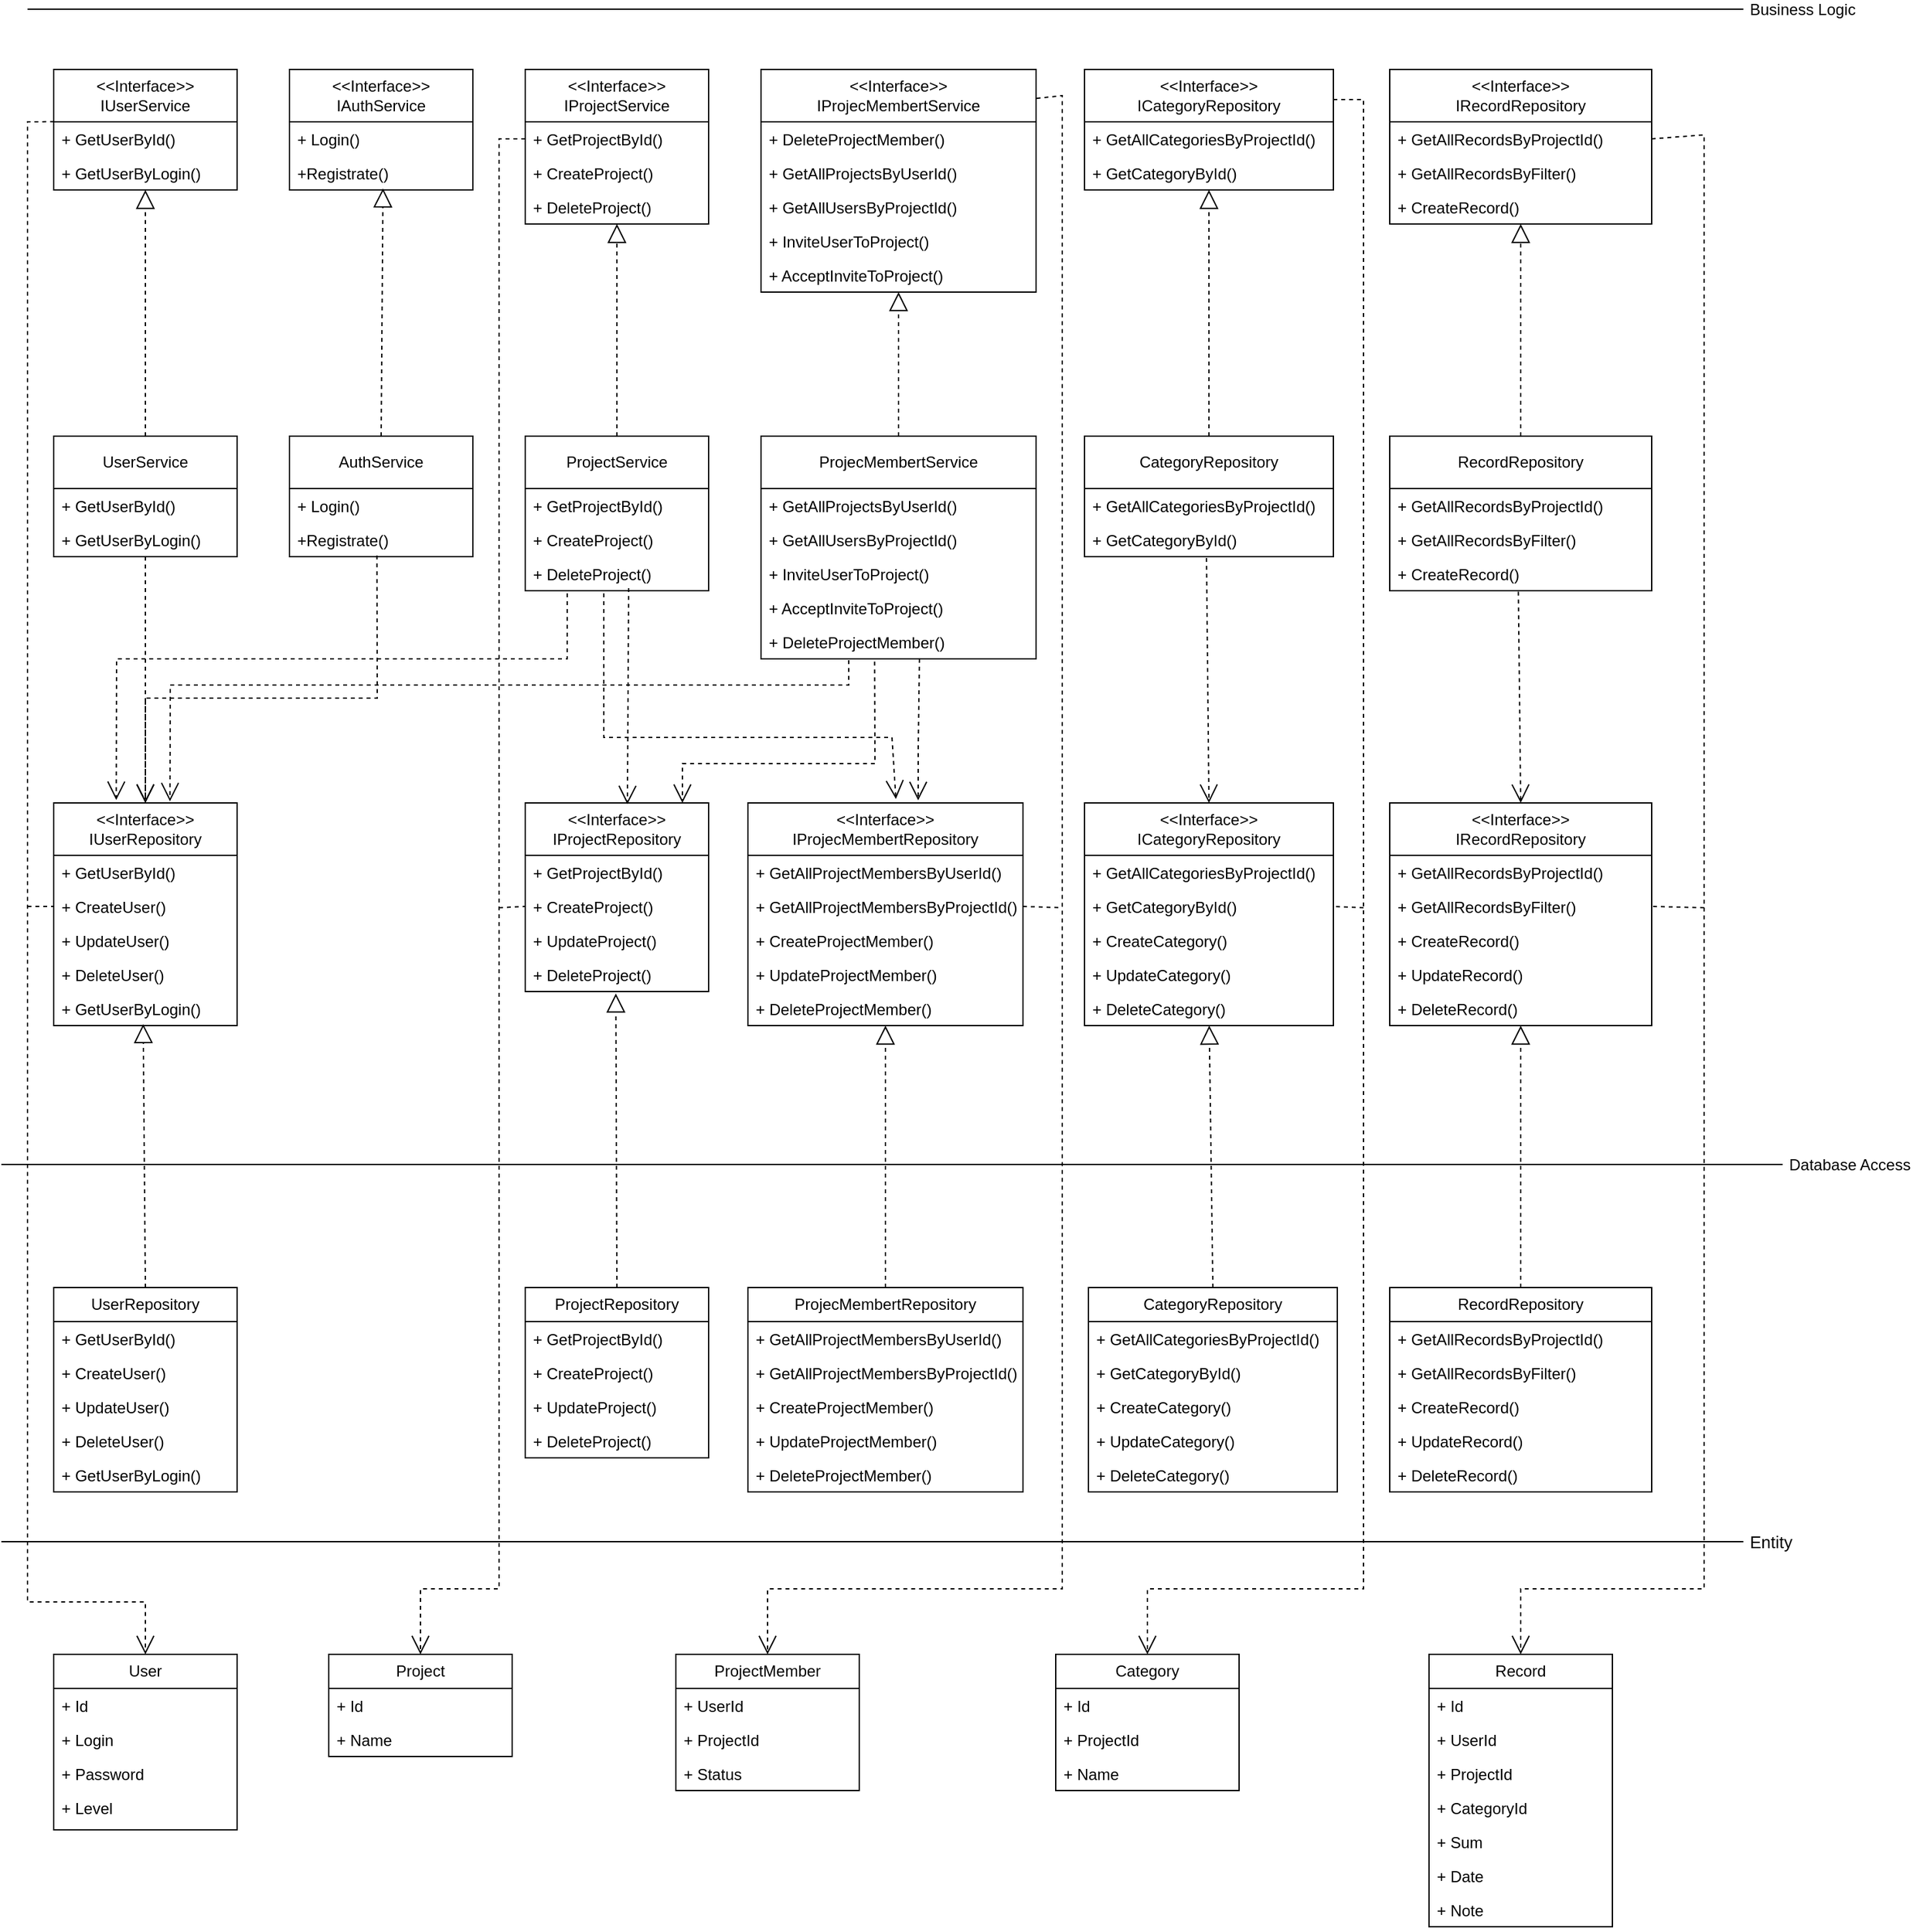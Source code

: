 <mxfile version="24.5.5" type="device">
  <diagram name="Страница — 1" id="i9g7tokoLIn1ezmBAr_r">
    <mxGraphModel dx="1158" dy="1857" grid="1" gridSize="10" guides="1" tooltips="1" connect="1" arrows="1" fold="1" page="1" pageScale="1" pageWidth="827" pageHeight="1169" math="0" shadow="0">
      <root>
        <mxCell id="0" />
        <mxCell id="1" parent="0" />
        <mxCell id="Zf2B7JCEk5brwvJHuypl-1" value="User" style="swimlane;fontStyle=0;childLayout=stackLayout;horizontal=1;startSize=26;fillColor=none;horizontalStack=0;resizeParent=1;resizeParentMax=0;resizeLast=0;collapsible=1;marginBottom=0;whiteSpace=wrap;html=1;" vertex="1" parent="1">
          <mxGeometry x="40" y="610" width="140" height="134" as="geometry">
            <mxRectangle x="30" y="410" width="70" height="30" as="alternateBounds" />
          </mxGeometry>
        </mxCell>
        <mxCell id="Zf2B7JCEk5brwvJHuypl-3" value="+ Id" style="text;strokeColor=none;fillColor=none;align=left;verticalAlign=top;spacingLeft=4;spacingRight=4;overflow=hidden;rotatable=0;points=[[0,0.5],[1,0.5]];portConstraint=eastwest;whiteSpace=wrap;html=1;" vertex="1" parent="Zf2B7JCEk5brwvJHuypl-1">
          <mxGeometry y="26" width="140" height="26" as="geometry" />
        </mxCell>
        <mxCell id="Zf2B7JCEk5brwvJHuypl-4" value="+ Login" style="text;strokeColor=none;fillColor=none;align=left;verticalAlign=top;spacingLeft=4;spacingRight=4;overflow=hidden;rotatable=0;points=[[0,0.5],[1,0.5]];portConstraint=eastwest;whiteSpace=wrap;html=1;" vertex="1" parent="Zf2B7JCEk5brwvJHuypl-1">
          <mxGeometry y="52" width="140" height="26" as="geometry" />
        </mxCell>
        <mxCell id="Zf2B7JCEk5brwvJHuypl-6" value="+ Password" style="text;strokeColor=none;fillColor=none;align=left;verticalAlign=top;spacingLeft=4;spacingRight=4;overflow=hidden;rotatable=0;points=[[0,0.5],[1,0.5]];portConstraint=eastwest;whiteSpace=wrap;html=1;" vertex="1" parent="Zf2B7JCEk5brwvJHuypl-1">
          <mxGeometry y="78" width="140" height="26" as="geometry" />
        </mxCell>
        <mxCell id="Zf2B7JCEk5brwvJHuypl-7" value="+ Level" style="text;strokeColor=none;fillColor=none;align=left;verticalAlign=top;spacingLeft=4;spacingRight=4;overflow=hidden;rotatable=0;points=[[0,0.5],[1,0.5]];portConstraint=eastwest;whiteSpace=wrap;html=1;" vertex="1" parent="Zf2B7JCEk5brwvJHuypl-1">
          <mxGeometry y="104" width="140" height="30" as="geometry" />
        </mxCell>
        <mxCell id="Zf2B7JCEk5brwvJHuypl-8" value="Project" style="swimlane;fontStyle=0;childLayout=stackLayout;horizontal=1;startSize=26;fillColor=none;horizontalStack=0;resizeParent=1;resizeParentMax=0;resizeLast=0;collapsible=1;marginBottom=0;whiteSpace=wrap;html=1;" vertex="1" parent="1">
          <mxGeometry x="250" y="610" width="140" height="78" as="geometry">
            <mxRectangle x="30" y="410" width="70" height="30" as="alternateBounds" />
          </mxGeometry>
        </mxCell>
        <mxCell id="Zf2B7JCEk5brwvJHuypl-9" value="+ Id" style="text;strokeColor=none;fillColor=none;align=left;verticalAlign=top;spacingLeft=4;spacingRight=4;overflow=hidden;rotatable=0;points=[[0,0.5],[1,0.5]];portConstraint=eastwest;whiteSpace=wrap;html=1;" vertex="1" parent="Zf2B7JCEk5brwvJHuypl-8">
          <mxGeometry y="26" width="140" height="26" as="geometry" />
        </mxCell>
        <mxCell id="Zf2B7JCEk5brwvJHuypl-10" value="+ Name" style="text;strokeColor=none;fillColor=none;align=left;verticalAlign=top;spacingLeft=4;spacingRight=4;overflow=hidden;rotatable=0;points=[[0,0.5],[1,0.5]];portConstraint=eastwest;whiteSpace=wrap;html=1;" vertex="1" parent="Zf2B7JCEk5brwvJHuypl-8">
          <mxGeometry y="52" width="140" height="26" as="geometry" />
        </mxCell>
        <mxCell id="Zf2B7JCEk5brwvJHuypl-13" value="ProjectMember" style="swimlane;fontStyle=0;childLayout=stackLayout;horizontal=1;startSize=26;fillColor=none;horizontalStack=0;resizeParent=1;resizeParentMax=0;resizeLast=0;collapsible=1;marginBottom=0;whiteSpace=wrap;html=1;" vertex="1" parent="1">
          <mxGeometry x="515" y="610" width="140" height="104" as="geometry">
            <mxRectangle x="30" y="410" width="70" height="30" as="alternateBounds" />
          </mxGeometry>
        </mxCell>
        <mxCell id="Zf2B7JCEk5brwvJHuypl-14" value="+ UserId" style="text;strokeColor=none;fillColor=none;align=left;verticalAlign=top;spacingLeft=4;spacingRight=4;overflow=hidden;rotatable=0;points=[[0,0.5],[1,0.5]];portConstraint=eastwest;whiteSpace=wrap;html=1;" vertex="1" parent="Zf2B7JCEk5brwvJHuypl-13">
          <mxGeometry y="26" width="140" height="26" as="geometry" />
        </mxCell>
        <mxCell id="Zf2B7JCEk5brwvJHuypl-15" value="+ ProjectId" style="text;strokeColor=none;fillColor=none;align=left;verticalAlign=top;spacingLeft=4;spacingRight=4;overflow=hidden;rotatable=0;points=[[0,0.5],[1,0.5]];portConstraint=eastwest;whiteSpace=wrap;html=1;" vertex="1" parent="Zf2B7JCEk5brwvJHuypl-13">
          <mxGeometry y="52" width="140" height="26" as="geometry" />
        </mxCell>
        <mxCell id="Zf2B7JCEk5brwvJHuypl-16" value="+ Status" style="text;strokeColor=none;fillColor=none;align=left;verticalAlign=top;spacingLeft=4;spacingRight=4;overflow=hidden;rotatable=0;points=[[0,0.5],[1,0.5]];portConstraint=eastwest;whiteSpace=wrap;html=1;" vertex="1" parent="Zf2B7JCEk5brwvJHuypl-13">
          <mxGeometry y="78" width="140" height="26" as="geometry" />
        </mxCell>
        <mxCell id="Zf2B7JCEk5brwvJHuypl-23" value="Record" style="swimlane;fontStyle=0;childLayout=stackLayout;horizontal=1;startSize=26;fillColor=none;horizontalStack=0;resizeParent=1;resizeParentMax=0;resizeLast=0;collapsible=1;marginBottom=0;whiteSpace=wrap;html=1;" vertex="1" parent="1">
          <mxGeometry x="1090" y="610" width="140" height="208" as="geometry" />
        </mxCell>
        <mxCell id="Zf2B7JCEk5brwvJHuypl-24" value="+ Id" style="text;strokeColor=none;fillColor=none;align=left;verticalAlign=top;spacingLeft=4;spacingRight=4;overflow=hidden;rotatable=0;points=[[0,0.5],[1,0.5]];portConstraint=eastwest;whiteSpace=wrap;html=1;" vertex="1" parent="Zf2B7JCEk5brwvJHuypl-23">
          <mxGeometry y="26" width="140" height="26" as="geometry" />
        </mxCell>
        <mxCell id="Zf2B7JCEk5brwvJHuypl-25" value="+ UserId" style="text;strokeColor=none;fillColor=none;align=left;verticalAlign=top;spacingLeft=4;spacingRight=4;overflow=hidden;rotatable=0;points=[[0,0.5],[1,0.5]];portConstraint=eastwest;whiteSpace=wrap;html=1;" vertex="1" parent="Zf2B7JCEk5brwvJHuypl-23">
          <mxGeometry y="52" width="140" height="26" as="geometry" />
        </mxCell>
        <mxCell id="Zf2B7JCEk5brwvJHuypl-26" value="+ ProjectId" style="text;strokeColor=none;fillColor=none;align=left;verticalAlign=top;spacingLeft=4;spacingRight=4;overflow=hidden;rotatable=0;points=[[0,0.5],[1,0.5]];portConstraint=eastwest;whiteSpace=wrap;html=1;" vertex="1" parent="Zf2B7JCEk5brwvJHuypl-23">
          <mxGeometry y="78" width="140" height="26" as="geometry" />
        </mxCell>
        <mxCell id="Zf2B7JCEk5brwvJHuypl-27" value="+ CategoryId" style="text;strokeColor=none;fillColor=none;align=left;verticalAlign=top;spacingLeft=4;spacingRight=4;overflow=hidden;rotatable=0;points=[[0,0.5],[1,0.5]];portConstraint=eastwest;whiteSpace=wrap;html=1;" vertex="1" parent="Zf2B7JCEk5brwvJHuypl-23">
          <mxGeometry y="104" width="140" height="26" as="geometry" />
        </mxCell>
        <mxCell id="Zf2B7JCEk5brwvJHuypl-35" value="+ Sum" style="text;strokeColor=none;fillColor=none;align=left;verticalAlign=top;spacingLeft=4;spacingRight=4;overflow=hidden;rotatable=0;points=[[0,0.5],[1,0.5]];portConstraint=eastwest;whiteSpace=wrap;html=1;" vertex="1" parent="Zf2B7JCEk5brwvJHuypl-23">
          <mxGeometry y="130" width="140" height="26" as="geometry" />
        </mxCell>
        <mxCell id="Zf2B7JCEk5brwvJHuypl-28" value="+ Date" style="text;strokeColor=none;fillColor=none;align=left;verticalAlign=top;spacingLeft=4;spacingRight=4;overflow=hidden;rotatable=0;points=[[0,0.5],[1,0.5]];portConstraint=eastwest;whiteSpace=wrap;html=1;" vertex="1" parent="Zf2B7JCEk5brwvJHuypl-23">
          <mxGeometry y="156" width="140" height="26" as="geometry" />
        </mxCell>
        <mxCell id="Zf2B7JCEk5brwvJHuypl-29" value="+ Note" style="text;strokeColor=none;fillColor=none;align=left;verticalAlign=top;spacingLeft=4;spacingRight=4;overflow=hidden;rotatable=0;points=[[0,0.5],[1,0.5]];portConstraint=eastwest;whiteSpace=wrap;html=1;" vertex="1" parent="Zf2B7JCEk5brwvJHuypl-23">
          <mxGeometry y="182" width="140" height="26" as="geometry" />
        </mxCell>
        <mxCell id="Zf2B7JCEk5brwvJHuypl-30" value="Category" style="swimlane;fontStyle=0;childLayout=stackLayout;horizontal=1;startSize=26;fillColor=none;horizontalStack=0;resizeParent=1;resizeParentMax=0;resizeLast=0;collapsible=1;marginBottom=0;whiteSpace=wrap;html=1;" vertex="1" parent="1">
          <mxGeometry x="805" y="610" width="140" height="104" as="geometry" />
        </mxCell>
        <mxCell id="Zf2B7JCEk5brwvJHuypl-31" value="+ Id" style="text;strokeColor=none;fillColor=none;align=left;verticalAlign=top;spacingLeft=4;spacingRight=4;overflow=hidden;rotatable=0;points=[[0,0.5],[1,0.5]];portConstraint=eastwest;whiteSpace=wrap;html=1;" vertex="1" parent="Zf2B7JCEk5brwvJHuypl-30">
          <mxGeometry y="26" width="140" height="26" as="geometry" />
        </mxCell>
        <mxCell id="Zf2B7JCEk5brwvJHuypl-32" value="+ ProjectId" style="text;strokeColor=none;fillColor=none;align=left;verticalAlign=top;spacingLeft=4;spacingRight=4;overflow=hidden;rotatable=0;points=[[0,0.5],[1,0.5]];portConstraint=eastwest;whiteSpace=wrap;html=1;" vertex="1" parent="Zf2B7JCEk5brwvJHuypl-30">
          <mxGeometry y="52" width="140" height="26" as="geometry" />
        </mxCell>
        <mxCell id="Zf2B7JCEk5brwvJHuypl-33" value="+ Name" style="text;strokeColor=none;fillColor=none;align=left;verticalAlign=top;spacingLeft=4;spacingRight=4;overflow=hidden;rotatable=0;points=[[0,0.5],[1,0.5]];portConstraint=eastwest;whiteSpace=wrap;html=1;" vertex="1" parent="Zf2B7JCEk5brwvJHuypl-30">
          <mxGeometry y="78" width="140" height="26" as="geometry" />
        </mxCell>
        <mxCell id="Zf2B7JCEk5brwvJHuypl-36" value="UserRepository" style="swimlane;fontStyle=0;childLayout=stackLayout;horizontal=1;startSize=26;fillColor=none;horizontalStack=0;resizeParent=1;resizeParentMax=0;resizeLast=0;collapsible=1;marginBottom=0;whiteSpace=wrap;html=1;" vertex="1" parent="1">
          <mxGeometry x="40" y="330" width="140" height="156" as="geometry" />
        </mxCell>
        <mxCell id="Zf2B7JCEk5brwvJHuypl-37" value="+ GetUserById()" style="text;strokeColor=none;fillColor=none;align=left;verticalAlign=top;spacingLeft=4;spacingRight=4;overflow=hidden;rotatable=0;points=[[0,0.5],[1,0.5]];portConstraint=eastwest;whiteSpace=wrap;html=1;" vertex="1" parent="Zf2B7JCEk5brwvJHuypl-36">
          <mxGeometry y="26" width="140" height="26" as="geometry" />
        </mxCell>
        <mxCell id="Zf2B7JCEk5brwvJHuypl-38" value="+ CreateUser()" style="text;strokeColor=none;fillColor=none;align=left;verticalAlign=top;spacingLeft=4;spacingRight=4;overflow=hidden;rotatable=0;points=[[0,0.5],[1,0.5]];portConstraint=eastwest;whiteSpace=wrap;html=1;" vertex="1" parent="Zf2B7JCEk5brwvJHuypl-36">
          <mxGeometry y="52" width="140" height="26" as="geometry" />
        </mxCell>
        <mxCell id="Zf2B7JCEk5brwvJHuypl-39" value="+ UpdateUser()&lt;div&gt;&lt;br&gt;&lt;/div&gt;" style="text;strokeColor=none;fillColor=none;align=left;verticalAlign=top;spacingLeft=4;spacingRight=4;overflow=hidden;rotatable=0;points=[[0,0.5],[1,0.5]];portConstraint=eastwest;whiteSpace=wrap;html=1;" vertex="1" parent="Zf2B7JCEk5brwvJHuypl-36">
          <mxGeometry y="78" width="140" height="26" as="geometry" />
        </mxCell>
        <mxCell id="Zf2B7JCEk5brwvJHuypl-40" value="+ DeleteUser()&lt;div&gt;&lt;br&gt;&lt;/div&gt;" style="text;strokeColor=none;fillColor=none;align=left;verticalAlign=top;spacingLeft=4;spacingRight=4;overflow=hidden;rotatable=0;points=[[0,0.5],[1,0.5]];portConstraint=eastwest;whiteSpace=wrap;html=1;" vertex="1" parent="Zf2B7JCEk5brwvJHuypl-36">
          <mxGeometry y="104" width="140" height="26" as="geometry" />
        </mxCell>
        <mxCell id="Zf2B7JCEk5brwvJHuypl-42" value="+ GetUserByLogin()&lt;div&gt;&lt;br&gt;&lt;/div&gt;" style="text;strokeColor=none;fillColor=none;align=left;verticalAlign=top;spacingLeft=4;spacingRight=4;overflow=hidden;rotatable=0;points=[[0,0.5],[1,0.5]];portConstraint=eastwest;whiteSpace=wrap;html=1;" vertex="1" parent="Zf2B7JCEk5brwvJHuypl-36">
          <mxGeometry y="130" width="140" height="26" as="geometry" />
        </mxCell>
        <mxCell id="Zf2B7JCEk5brwvJHuypl-43" value="ProjectRepository" style="swimlane;fontStyle=0;childLayout=stackLayout;horizontal=1;startSize=26;fillColor=none;horizontalStack=0;resizeParent=1;resizeParentMax=0;resizeLast=0;collapsible=1;marginBottom=0;whiteSpace=wrap;html=1;" vertex="1" parent="1">
          <mxGeometry x="400" y="330" width="140" height="130" as="geometry" />
        </mxCell>
        <mxCell id="Zf2B7JCEk5brwvJHuypl-45" value="+ GetProjectById()" style="text;strokeColor=none;fillColor=none;align=left;verticalAlign=top;spacingLeft=4;spacingRight=4;overflow=hidden;rotatable=0;points=[[0,0.5],[1,0.5]];portConstraint=eastwest;whiteSpace=wrap;html=1;" vertex="1" parent="Zf2B7JCEk5brwvJHuypl-43">
          <mxGeometry y="26" width="140" height="26" as="geometry" />
        </mxCell>
        <mxCell id="Zf2B7JCEk5brwvJHuypl-46" value="+ CreateProject()" style="text;strokeColor=none;fillColor=none;align=left;verticalAlign=top;spacingLeft=4;spacingRight=4;overflow=hidden;rotatable=0;points=[[0,0.5],[1,0.5]];portConstraint=eastwest;whiteSpace=wrap;html=1;" vertex="1" parent="Zf2B7JCEk5brwvJHuypl-43">
          <mxGeometry y="52" width="140" height="26" as="geometry" />
        </mxCell>
        <mxCell id="Zf2B7JCEk5brwvJHuypl-47" value="+ UpdateProject()&lt;div&gt;&lt;br&gt;&lt;/div&gt;" style="text;strokeColor=none;fillColor=none;align=left;verticalAlign=top;spacingLeft=4;spacingRight=4;overflow=hidden;rotatable=0;points=[[0,0.5],[1,0.5]];portConstraint=eastwest;whiteSpace=wrap;html=1;" vertex="1" parent="Zf2B7JCEk5brwvJHuypl-43">
          <mxGeometry y="78" width="140" height="26" as="geometry" />
        </mxCell>
        <mxCell id="Zf2B7JCEk5brwvJHuypl-48" value="+ DeleteProject()&lt;div&gt;&lt;br&gt;&lt;/div&gt;" style="text;strokeColor=none;fillColor=none;align=left;verticalAlign=top;spacingLeft=4;spacingRight=4;overflow=hidden;rotatable=0;points=[[0,0.5],[1,0.5]];portConstraint=eastwest;whiteSpace=wrap;html=1;" vertex="1" parent="Zf2B7JCEk5brwvJHuypl-43">
          <mxGeometry y="104" width="140" height="26" as="geometry" />
        </mxCell>
        <mxCell id="Zf2B7JCEk5brwvJHuypl-50" value="ProjecMembertRepository" style="swimlane;fontStyle=0;childLayout=stackLayout;horizontal=1;startSize=26;fillColor=none;horizontalStack=0;resizeParent=1;resizeParentMax=0;resizeLast=0;collapsible=1;marginBottom=0;whiteSpace=wrap;html=1;" vertex="1" parent="1">
          <mxGeometry x="570" y="330" width="210" height="156" as="geometry" />
        </mxCell>
        <mxCell id="Zf2B7JCEk5brwvJHuypl-52" value="+ GetAllProjectMembersByUserId()" style="text;strokeColor=none;fillColor=none;align=left;verticalAlign=top;spacingLeft=4;spacingRight=4;overflow=hidden;rotatable=0;points=[[0,0.5],[1,0.5]];portConstraint=eastwest;whiteSpace=wrap;html=1;" vertex="1" parent="Zf2B7JCEk5brwvJHuypl-50">
          <mxGeometry y="26" width="210" height="26" as="geometry" />
        </mxCell>
        <mxCell id="Zf2B7JCEk5brwvJHuypl-57" value="+ GetAllProjectMembersByProjectId()" style="text;strokeColor=none;fillColor=none;align=left;verticalAlign=top;spacingLeft=4;spacingRight=4;overflow=hidden;rotatable=0;points=[[0,0.5],[1,0.5]];portConstraint=eastwest;whiteSpace=wrap;html=1;" vertex="1" parent="Zf2B7JCEk5brwvJHuypl-50">
          <mxGeometry y="52" width="210" height="26" as="geometry" />
        </mxCell>
        <mxCell id="Zf2B7JCEk5brwvJHuypl-53" value="+ CreateProjectMember()" style="text;strokeColor=none;fillColor=none;align=left;verticalAlign=top;spacingLeft=4;spacingRight=4;overflow=hidden;rotatable=0;points=[[0,0.5],[1,0.5]];portConstraint=eastwest;whiteSpace=wrap;html=1;" vertex="1" parent="Zf2B7JCEk5brwvJHuypl-50">
          <mxGeometry y="78" width="210" height="26" as="geometry" />
        </mxCell>
        <mxCell id="Zf2B7JCEk5brwvJHuypl-54" value="+ UpdateProjectMember()&lt;div&gt;&lt;br&gt;&lt;/div&gt;" style="text;strokeColor=none;fillColor=none;align=left;verticalAlign=top;spacingLeft=4;spacingRight=4;overflow=hidden;rotatable=0;points=[[0,0.5],[1,0.5]];portConstraint=eastwest;whiteSpace=wrap;html=1;" vertex="1" parent="Zf2B7JCEk5brwvJHuypl-50">
          <mxGeometry y="104" width="210" height="26" as="geometry" />
        </mxCell>
        <mxCell id="Zf2B7JCEk5brwvJHuypl-55" value="+ DeleteProjectMember()&lt;div&gt;&lt;br&gt;&lt;/div&gt;" style="text;strokeColor=none;fillColor=none;align=left;verticalAlign=top;spacingLeft=4;spacingRight=4;overflow=hidden;rotatable=0;points=[[0,0.5],[1,0.5]];portConstraint=eastwest;whiteSpace=wrap;html=1;" vertex="1" parent="Zf2B7JCEk5brwvJHuypl-50">
          <mxGeometry y="130" width="210" height="26" as="geometry" />
        </mxCell>
        <mxCell id="Zf2B7JCEk5brwvJHuypl-69" value="CategoryRepository" style="swimlane;fontStyle=0;childLayout=stackLayout;horizontal=1;startSize=26;fillColor=none;horizontalStack=0;resizeParent=1;resizeParentMax=0;resizeLast=0;collapsible=1;marginBottom=0;whiteSpace=wrap;html=1;" vertex="1" parent="1">
          <mxGeometry x="830" y="330" width="190" height="156" as="geometry" />
        </mxCell>
        <mxCell id="Zf2B7JCEk5brwvJHuypl-70" value="+ GetAllCategoriesByProjectId()&lt;div&gt;&lt;br&gt;&lt;/div&gt;" style="text;strokeColor=none;fillColor=none;align=left;verticalAlign=top;spacingLeft=4;spacingRight=4;overflow=hidden;rotatable=0;points=[[0,0.5],[1,0.5]];portConstraint=eastwest;whiteSpace=wrap;html=1;" vertex="1" parent="Zf2B7JCEk5brwvJHuypl-69">
          <mxGeometry y="26" width="190" height="26" as="geometry" />
        </mxCell>
        <mxCell id="Zf2B7JCEk5brwvJHuypl-71" value="+ GetCategoryById()" style="text;strokeColor=none;fillColor=none;align=left;verticalAlign=top;spacingLeft=4;spacingRight=4;overflow=hidden;rotatable=0;points=[[0,0.5],[1,0.5]];portConstraint=eastwest;whiteSpace=wrap;html=1;" vertex="1" parent="Zf2B7JCEk5brwvJHuypl-69">
          <mxGeometry y="52" width="190" height="26" as="geometry" />
        </mxCell>
        <mxCell id="Zf2B7JCEk5brwvJHuypl-72" value="+ CreateCategory()" style="text;strokeColor=none;fillColor=none;align=left;verticalAlign=top;spacingLeft=4;spacingRight=4;overflow=hidden;rotatable=0;points=[[0,0.5],[1,0.5]];portConstraint=eastwest;whiteSpace=wrap;html=1;" vertex="1" parent="Zf2B7JCEk5brwvJHuypl-69">
          <mxGeometry y="78" width="190" height="26" as="geometry" />
        </mxCell>
        <mxCell id="Zf2B7JCEk5brwvJHuypl-73" value="+ UpdateCategory()&lt;div&gt;&lt;br&gt;&lt;/div&gt;" style="text;strokeColor=none;fillColor=none;align=left;verticalAlign=top;spacingLeft=4;spacingRight=4;overflow=hidden;rotatable=0;points=[[0,0.5],[1,0.5]];portConstraint=eastwest;whiteSpace=wrap;html=1;" vertex="1" parent="Zf2B7JCEk5brwvJHuypl-69">
          <mxGeometry y="104" width="190" height="26" as="geometry" />
        </mxCell>
        <mxCell id="Zf2B7JCEk5brwvJHuypl-74" value="+ DeleteCategory()&lt;div&gt;&lt;br&gt;&lt;/div&gt;" style="text;strokeColor=none;fillColor=none;align=left;verticalAlign=top;spacingLeft=4;spacingRight=4;overflow=hidden;rotatable=0;points=[[0,0.5],[1,0.5]];portConstraint=eastwest;whiteSpace=wrap;html=1;" vertex="1" parent="Zf2B7JCEk5brwvJHuypl-69">
          <mxGeometry y="130" width="190" height="26" as="geometry" />
        </mxCell>
        <mxCell id="Zf2B7JCEk5brwvJHuypl-76" value="RecordRepository" style="swimlane;fontStyle=0;childLayout=stackLayout;horizontal=1;startSize=26;fillColor=none;horizontalStack=0;resizeParent=1;resizeParentMax=0;resizeLast=0;collapsible=1;marginBottom=0;whiteSpace=wrap;html=1;" vertex="1" parent="1">
          <mxGeometry x="1060" y="330" width="200" height="156" as="geometry" />
        </mxCell>
        <mxCell id="Zf2B7JCEk5brwvJHuypl-77" value="+ GetAllRecordsByProjectId()&lt;div&gt;&lt;br&gt;&lt;/div&gt;" style="text;strokeColor=none;fillColor=none;align=left;verticalAlign=top;spacingLeft=4;spacingRight=4;overflow=hidden;rotatable=0;points=[[0,0.5],[1,0.5]];portConstraint=eastwest;whiteSpace=wrap;html=1;" vertex="1" parent="Zf2B7JCEk5brwvJHuypl-76">
          <mxGeometry y="26" width="200" height="26" as="geometry" />
        </mxCell>
        <mxCell id="Zf2B7JCEk5brwvJHuypl-78" value="+ GetAllRecordsByFilter()" style="text;strokeColor=none;fillColor=none;align=left;verticalAlign=top;spacingLeft=4;spacingRight=4;overflow=hidden;rotatable=0;points=[[0,0.5],[1,0.5]];portConstraint=eastwest;whiteSpace=wrap;html=1;" vertex="1" parent="Zf2B7JCEk5brwvJHuypl-76">
          <mxGeometry y="52" width="200" height="26" as="geometry" />
        </mxCell>
        <mxCell id="Zf2B7JCEk5brwvJHuypl-79" value="+ CreateRecord()" style="text;strokeColor=none;fillColor=none;align=left;verticalAlign=top;spacingLeft=4;spacingRight=4;overflow=hidden;rotatable=0;points=[[0,0.5],[1,0.5]];portConstraint=eastwest;whiteSpace=wrap;html=1;" vertex="1" parent="Zf2B7JCEk5brwvJHuypl-76">
          <mxGeometry y="78" width="200" height="26" as="geometry" />
        </mxCell>
        <mxCell id="Zf2B7JCEk5brwvJHuypl-80" value="+ UpdateRecord()&lt;div&gt;&lt;br&gt;&lt;/div&gt;" style="text;strokeColor=none;fillColor=none;align=left;verticalAlign=top;spacingLeft=4;spacingRight=4;overflow=hidden;rotatable=0;points=[[0,0.5],[1,0.5]];portConstraint=eastwest;whiteSpace=wrap;html=1;" vertex="1" parent="Zf2B7JCEk5brwvJHuypl-76">
          <mxGeometry y="104" width="200" height="26" as="geometry" />
        </mxCell>
        <mxCell id="Zf2B7JCEk5brwvJHuypl-81" value="+ DeleteRecord()&lt;div&gt;&lt;br&gt;&lt;/div&gt;" style="text;strokeColor=none;fillColor=none;align=left;verticalAlign=top;spacingLeft=4;spacingRight=4;overflow=hidden;rotatable=0;points=[[0,0.5],[1,0.5]];portConstraint=eastwest;whiteSpace=wrap;html=1;" vertex="1" parent="Zf2B7JCEk5brwvJHuypl-76">
          <mxGeometry y="130" width="200" height="26" as="geometry" />
        </mxCell>
        <mxCell id="Zf2B7JCEk5brwvJHuypl-84" value="&amp;lt;&amp;lt;Interface&amp;gt;&amp;gt;&lt;div&gt;IUserRepository&lt;/div&gt;" style="swimlane;fontStyle=0;childLayout=stackLayout;horizontal=1;startSize=40;fillColor=none;horizontalStack=0;resizeParent=1;resizeParentMax=0;resizeLast=0;collapsible=1;marginBottom=0;whiteSpace=wrap;html=1;" vertex="1" parent="1">
          <mxGeometry x="40" y="-40" width="140" height="170" as="geometry" />
        </mxCell>
        <mxCell id="Zf2B7JCEk5brwvJHuypl-85" value="+ GetUserById()" style="text;strokeColor=none;fillColor=none;align=left;verticalAlign=top;spacingLeft=4;spacingRight=4;overflow=hidden;rotatable=0;points=[[0,0.5],[1,0.5]];portConstraint=eastwest;whiteSpace=wrap;html=1;" vertex="1" parent="Zf2B7JCEk5brwvJHuypl-84">
          <mxGeometry y="40" width="140" height="26" as="geometry" />
        </mxCell>
        <mxCell id="Zf2B7JCEk5brwvJHuypl-86" value="+ CreateUser()" style="text;strokeColor=none;fillColor=none;align=left;verticalAlign=top;spacingLeft=4;spacingRight=4;overflow=hidden;rotatable=0;points=[[0,0.5],[1,0.5]];portConstraint=eastwest;whiteSpace=wrap;html=1;" vertex="1" parent="Zf2B7JCEk5brwvJHuypl-84">
          <mxGeometry y="66" width="140" height="26" as="geometry" />
        </mxCell>
        <mxCell id="Zf2B7JCEk5brwvJHuypl-87" value="+ UpdateUser()&lt;div&gt;&lt;br&gt;&lt;/div&gt;" style="text;strokeColor=none;fillColor=none;align=left;verticalAlign=top;spacingLeft=4;spacingRight=4;overflow=hidden;rotatable=0;points=[[0,0.5],[1,0.5]];portConstraint=eastwest;whiteSpace=wrap;html=1;" vertex="1" parent="Zf2B7JCEk5brwvJHuypl-84">
          <mxGeometry y="92" width="140" height="26" as="geometry" />
        </mxCell>
        <mxCell id="Zf2B7JCEk5brwvJHuypl-88" value="+ DeleteUser()&lt;div&gt;&lt;br&gt;&lt;/div&gt;" style="text;strokeColor=none;fillColor=none;align=left;verticalAlign=top;spacingLeft=4;spacingRight=4;overflow=hidden;rotatable=0;points=[[0,0.5],[1,0.5]];portConstraint=eastwest;whiteSpace=wrap;html=1;" vertex="1" parent="Zf2B7JCEk5brwvJHuypl-84">
          <mxGeometry y="118" width="140" height="26" as="geometry" />
        </mxCell>
        <mxCell id="Zf2B7JCEk5brwvJHuypl-89" value="+ GetUserByLogin()&lt;div&gt;&lt;br&gt;&lt;/div&gt;" style="text;strokeColor=none;fillColor=none;align=left;verticalAlign=top;spacingLeft=4;spacingRight=4;overflow=hidden;rotatable=0;points=[[0,0.5],[1,0.5]];portConstraint=eastwest;whiteSpace=wrap;html=1;" vertex="1" parent="Zf2B7JCEk5brwvJHuypl-84">
          <mxGeometry y="144" width="140" height="26" as="geometry" />
        </mxCell>
        <mxCell id="Zf2B7JCEk5brwvJHuypl-90" value="&amp;lt;&amp;lt;Interface&amp;gt;&amp;gt;&lt;div&gt;IProjectRepository&lt;/div&gt;" style="swimlane;fontStyle=0;childLayout=stackLayout;horizontal=1;startSize=40;fillColor=none;horizontalStack=0;resizeParent=1;resizeParentMax=0;resizeLast=0;collapsible=1;marginBottom=0;whiteSpace=wrap;html=1;" vertex="1" parent="1">
          <mxGeometry x="400" y="-40" width="140" height="144" as="geometry" />
        </mxCell>
        <mxCell id="Zf2B7JCEk5brwvJHuypl-91" value="+ GetProjectById()" style="text;strokeColor=none;fillColor=none;align=left;verticalAlign=top;spacingLeft=4;spacingRight=4;overflow=hidden;rotatable=0;points=[[0,0.5],[1,0.5]];portConstraint=eastwest;whiteSpace=wrap;html=1;" vertex="1" parent="Zf2B7JCEk5brwvJHuypl-90">
          <mxGeometry y="40" width="140" height="26" as="geometry" />
        </mxCell>
        <mxCell id="Zf2B7JCEk5brwvJHuypl-92" value="+ CreateProject()" style="text;strokeColor=none;fillColor=none;align=left;verticalAlign=top;spacingLeft=4;spacingRight=4;overflow=hidden;rotatable=0;points=[[0,0.5],[1,0.5]];portConstraint=eastwest;whiteSpace=wrap;html=1;" vertex="1" parent="Zf2B7JCEk5brwvJHuypl-90">
          <mxGeometry y="66" width="140" height="26" as="geometry" />
        </mxCell>
        <mxCell id="Zf2B7JCEk5brwvJHuypl-93" value="+ UpdateProject()&lt;div&gt;&lt;br&gt;&lt;/div&gt;" style="text;strokeColor=none;fillColor=none;align=left;verticalAlign=top;spacingLeft=4;spacingRight=4;overflow=hidden;rotatable=0;points=[[0,0.5],[1,0.5]];portConstraint=eastwest;whiteSpace=wrap;html=1;" vertex="1" parent="Zf2B7JCEk5brwvJHuypl-90">
          <mxGeometry y="92" width="140" height="26" as="geometry" />
        </mxCell>
        <mxCell id="Zf2B7JCEk5brwvJHuypl-94" value="+ DeleteProject()&lt;div&gt;&lt;br&gt;&lt;/div&gt;" style="text;strokeColor=none;fillColor=none;align=left;verticalAlign=top;spacingLeft=4;spacingRight=4;overflow=hidden;rotatable=0;points=[[0,0.5],[1,0.5]];portConstraint=eastwest;whiteSpace=wrap;html=1;" vertex="1" parent="Zf2B7JCEk5brwvJHuypl-90">
          <mxGeometry y="118" width="140" height="26" as="geometry" />
        </mxCell>
        <mxCell id="Zf2B7JCEk5brwvJHuypl-95" value="&amp;lt;&amp;lt;Interface&amp;gt;&amp;gt;&lt;div&gt;IProjecMembertRepository&lt;/div&gt;" style="swimlane;fontStyle=0;childLayout=stackLayout;horizontal=1;startSize=40;fillColor=none;horizontalStack=0;resizeParent=1;resizeParentMax=0;resizeLast=0;collapsible=1;marginBottom=0;whiteSpace=wrap;html=1;" vertex="1" parent="1">
          <mxGeometry x="570" y="-40" width="210" height="170" as="geometry" />
        </mxCell>
        <mxCell id="Zf2B7JCEk5brwvJHuypl-96" value="+ GetAllProjectMembersByUserId()" style="text;strokeColor=none;fillColor=none;align=left;verticalAlign=top;spacingLeft=4;spacingRight=4;overflow=hidden;rotatable=0;points=[[0,0.5],[1,0.5]];portConstraint=eastwest;whiteSpace=wrap;html=1;" vertex="1" parent="Zf2B7JCEk5brwvJHuypl-95">
          <mxGeometry y="40" width="210" height="26" as="geometry" />
        </mxCell>
        <mxCell id="Zf2B7JCEk5brwvJHuypl-97" value="+ GetAllProjectMembersByProjectId()" style="text;strokeColor=none;fillColor=none;align=left;verticalAlign=top;spacingLeft=4;spacingRight=4;overflow=hidden;rotatable=0;points=[[0,0.5],[1,0.5]];portConstraint=eastwest;whiteSpace=wrap;html=1;" vertex="1" parent="Zf2B7JCEk5brwvJHuypl-95">
          <mxGeometry y="66" width="210" height="26" as="geometry" />
        </mxCell>
        <mxCell id="Zf2B7JCEk5brwvJHuypl-98" value="+ CreateProjectMember()" style="text;strokeColor=none;fillColor=none;align=left;verticalAlign=top;spacingLeft=4;spacingRight=4;overflow=hidden;rotatable=0;points=[[0,0.5],[1,0.5]];portConstraint=eastwest;whiteSpace=wrap;html=1;" vertex="1" parent="Zf2B7JCEk5brwvJHuypl-95">
          <mxGeometry y="92" width="210" height="26" as="geometry" />
        </mxCell>
        <mxCell id="Zf2B7JCEk5brwvJHuypl-99" value="+ UpdateProjectMember()&lt;div&gt;&lt;br&gt;&lt;/div&gt;" style="text;strokeColor=none;fillColor=none;align=left;verticalAlign=top;spacingLeft=4;spacingRight=4;overflow=hidden;rotatable=0;points=[[0,0.5],[1,0.5]];portConstraint=eastwest;whiteSpace=wrap;html=1;" vertex="1" parent="Zf2B7JCEk5brwvJHuypl-95">
          <mxGeometry y="118" width="210" height="26" as="geometry" />
        </mxCell>
        <mxCell id="Zf2B7JCEk5brwvJHuypl-100" value="+ DeleteProjectMember()&lt;div&gt;&lt;br&gt;&lt;/div&gt;" style="text;strokeColor=none;fillColor=none;align=left;verticalAlign=top;spacingLeft=4;spacingRight=4;overflow=hidden;rotatable=0;points=[[0,0.5],[1,0.5]];portConstraint=eastwest;whiteSpace=wrap;html=1;" vertex="1" parent="Zf2B7JCEk5brwvJHuypl-95">
          <mxGeometry y="144" width="210" height="26" as="geometry" />
        </mxCell>
        <mxCell id="Zf2B7JCEk5brwvJHuypl-101" value="&amp;lt;&amp;lt;Interface&amp;gt;&amp;gt;&lt;div&gt;ICategoryRepository&lt;/div&gt;" style="swimlane;fontStyle=0;childLayout=stackLayout;horizontal=1;startSize=40;fillColor=none;horizontalStack=0;resizeParent=1;resizeParentMax=0;resizeLast=0;collapsible=1;marginBottom=0;whiteSpace=wrap;html=1;" vertex="1" parent="1">
          <mxGeometry x="827" y="-40" width="190" height="170" as="geometry" />
        </mxCell>
        <mxCell id="Zf2B7JCEk5brwvJHuypl-102" value="+ GetAllCategoriesByProjectId()&lt;div&gt;&lt;br&gt;&lt;/div&gt;" style="text;strokeColor=none;fillColor=none;align=left;verticalAlign=top;spacingLeft=4;spacingRight=4;overflow=hidden;rotatable=0;points=[[0,0.5],[1,0.5]];portConstraint=eastwest;whiteSpace=wrap;html=1;" vertex="1" parent="Zf2B7JCEk5brwvJHuypl-101">
          <mxGeometry y="40" width="190" height="26" as="geometry" />
        </mxCell>
        <mxCell id="Zf2B7JCEk5brwvJHuypl-103" value="+ GetCategoryById()" style="text;strokeColor=none;fillColor=none;align=left;verticalAlign=top;spacingLeft=4;spacingRight=4;overflow=hidden;rotatable=0;points=[[0,0.5],[1,0.5]];portConstraint=eastwest;whiteSpace=wrap;html=1;" vertex="1" parent="Zf2B7JCEk5brwvJHuypl-101">
          <mxGeometry y="66" width="190" height="26" as="geometry" />
        </mxCell>
        <mxCell id="Zf2B7JCEk5brwvJHuypl-104" value="+ CreateCategory()" style="text;strokeColor=none;fillColor=none;align=left;verticalAlign=top;spacingLeft=4;spacingRight=4;overflow=hidden;rotatable=0;points=[[0,0.5],[1,0.5]];portConstraint=eastwest;whiteSpace=wrap;html=1;" vertex="1" parent="Zf2B7JCEk5brwvJHuypl-101">
          <mxGeometry y="92" width="190" height="26" as="geometry" />
        </mxCell>
        <mxCell id="Zf2B7JCEk5brwvJHuypl-105" value="+ UpdateCategory()&lt;div&gt;&lt;br&gt;&lt;/div&gt;" style="text;strokeColor=none;fillColor=none;align=left;verticalAlign=top;spacingLeft=4;spacingRight=4;overflow=hidden;rotatable=0;points=[[0,0.5],[1,0.5]];portConstraint=eastwest;whiteSpace=wrap;html=1;" vertex="1" parent="Zf2B7JCEk5brwvJHuypl-101">
          <mxGeometry y="118" width="190" height="26" as="geometry" />
        </mxCell>
        <mxCell id="Zf2B7JCEk5brwvJHuypl-106" value="+ DeleteCategory()&lt;div&gt;&lt;br&gt;&lt;/div&gt;" style="text;strokeColor=none;fillColor=none;align=left;verticalAlign=top;spacingLeft=4;spacingRight=4;overflow=hidden;rotatable=0;points=[[0,0.5],[1,0.5]];portConstraint=eastwest;whiteSpace=wrap;html=1;" vertex="1" parent="Zf2B7JCEk5brwvJHuypl-101">
          <mxGeometry y="144" width="190" height="26" as="geometry" />
        </mxCell>
        <mxCell id="Zf2B7JCEk5brwvJHuypl-107" value="&amp;lt;&amp;lt;Interface&amp;gt;&amp;gt;&lt;div&gt;IRecordRepository&lt;/div&gt;" style="swimlane;fontStyle=0;childLayout=stackLayout;horizontal=1;startSize=40;fillColor=none;horizontalStack=0;resizeParent=1;resizeParentMax=0;resizeLast=0;collapsible=1;marginBottom=0;whiteSpace=wrap;html=1;" vertex="1" parent="1">
          <mxGeometry x="1060" y="-40" width="200" height="170" as="geometry" />
        </mxCell>
        <mxCell id="Zf2B7JCEk5brwvJHuypl-108" value="+ GetAllRecordsByProjectId()&lt;div&gt;&lt;br&gt;&lt;/div&gt;" style="text;strokeColor=none;fillColor=none;align=left;verticalAlign=top;spacingLeft=4;spacingRight=4;overflow=hidden;rotatable=0;points=[[0,0.5],[1,0.5]];portConstraint=eastwest;whiteSpace=wrap;html=1;" vertex="1" parent="Zf2B7JCEk5brwvJHuypl-107">
          <mxGeometry y="40" width="200" height="26" as="geometry" />
        </mxCell>
        <mxCell id="Zf2B7JCEk5brwvJHuypl-109" value="+ GetAllRecordsByFilter()" style="text;strokeColor=none;fillColor=none;align=left;verticalAlign=top;spacingLeft=4;spacingRight=4;overflow=hidden;rotatable=0;points=[[0,0.5],[1,0.5]];portConstraint=eastwest;whiteSpace=wrap;html=1;" vertex="1" parent="Zf2B7JCEk5brwvJHuypl-107">
          <mxGeometry y="66" width="200" height="26" as="geometry" />
        </mxCell>
        <mxCell id="Zf2B7JCEk5brwvJHuypl-110" value="+ CreateRecord()" style="text;strokeColor=none;fillColor=none;align=left;verticalAlign=top;spacingLeft=4;spacingRight=4;overflow=hidden;rotatable=0;points=[[0,0.5],[1,0.5]];portConstraint=eastwest;whiteSpace=wrap;html=1;" vertex="1" parent="Zf2B7JCEk5brwvJHuypl-107">
          <mxGeometry y="92" width="200" height="26" as="geometry" />
        </mxCell>
        <mxCell id="Zf2B7JCEk5brwvJHuypl-111" value="+ UpdateRecord()&lt;div&gt;&lt;br&gt;&lt;/div&gt;" style="text;strokeColor=none;fillColor=none;align=left;verticalAlign=top;spacingLeft=4;spacingRight=4;overflow=hidden;rotatable=0;points=[[0,0.5],[1,0.5]];portConstraint=eastwest;whiteSpace=wrap;html=1;" vertex="1" parent="Zf2B7JCEk5brwvJHuypl-107">
          <mxGeometry y="118" width="200" height="26" as="geometry" />
        </mxCell>
        <mxCell id="Zf2B7JCEk5brwvJHuypl-112" value="+ DeleteRecord()&lt;div&gt;&lt;br&gt;&lt;/div&gt;" style="text;strokeColor=none;fillColor=none;align=left;verticalAlign=top;spacingLeft=4;spacingRight=4;overflow=hidden;rotatable=0;points=[[0,0.5],[1,0.5]];portConstraint=eastwest;whiteSpace=wrap;html=1;" vertex="1" parent="Zf2B7JCEk5brwvJHuypl-107">
          <mxGeometry y="144" width="200" height="26" as="geometry" />
        </mxCell>
        <mxCell id="Zf2B7JCEk5brwvJHuypl-113" value="&amp;lt;&amp;lt;Interface&amp;gt;&amp;gt;&lt;div&gt;IUserService&lt;/div&gt;" style="swimlane;fontStyle=0;childLayout=stackLayout;horizontal=1;startSize=40;fillColor=none;horizontalStack=0;resizeParent=1;resizeParentMax=0;resizeLast=0;collapsible=1;marginBottom=0;whiteSpace=wrap;html=1;" vertex="1" parent="1">
          <mxGeometry x="40" y="-600" width="140" height="92" as="geometry" />
        </mxCell>
        <mxCell id="Zf2B7JCEk5brwvJHuypl-114" value="+ GetUserById()" style="text;strokeColor=none;fillColor=none;align=left;verticalAlign=top;spacingLeft=4;spacingRight=4;overflow=hidden;rotatable=0;points=[[0,0.5],[1,0.5]];portConstraint=eastwest;whiteSpace=wrap;html=1;" vertex="1" parent="Zf2B7JCEk5brwvJHuypl-113">
          <mxGeometry y="40" width="140" height="26" as="geometry" />
        </mxCell>
        <mxCell id="Zf2B7JCEk5brwvJHuypl-118" value="+ GetUserByLogin()&lt;div&gt;&lt;br&gt;&lt;/div&gt;" style="text;strokeColor=none;fillColor=none;align=left;verticalAlign=top;spacingLeft=4;spacingRight=4;overflow=hidden;rotatable=0;points=[[0,0.5],[1,0.5]];portConstraint=eastwest;whiteSpace=wrap;html=1;" vertex="1" parent="Zf2B7JCEk5brwvJHuypl-113">
          <mxGeometry y="66" width="140" height="26" as="geometry" />
        </mxCell>
        <mxCell id="Zf2B7JCEk5brwvJHuypl-119" value="&amp;lt;&amp;lt;Interface&amp;gt;&amp;gt;&lt;div&gt;IProjectService&lt;/div&gt;" style="swimlane;fontStyle=0;childLayout=stackLayout;horizontal=1;startSize=40;fillColor=none;horizontalStack=0;resizeParent=1;resizeParentMax=0;resizeLast=0;collapsible=1;marginBottom=0;whiteSpace=wrap;html=1;" vertex="1" parent="1">
          <mxGeometry x="400" y="-600" width="140" height="118" as="geometry" />
        </mxCell>
        <mxCell id="Zf2B7JCEk5brwvJHuypl-120" value="+ GetProjectById()" style="text;strokeColor=none;fillColor=none;align=left;verticalAlign=top;spacingLeft=4;spacingRight=4;overflow=hidden;rotatable=0;points=[[0,0.5],[1,0.5]];portConstraint=eastwest;whiteSpace=wrap;html=1;" vertex="1" parent="Zf2B7JCEk5brwvJHuypl-119">
          <mxGeometry y="40" width="140" height="26" as="geometry" />
        </mxCell>
        <mxCell id="Zf2B7JCEk5brwvJHuypl-121" value="+ CreateProject()" style="text;strokeColor=none;fillColor=none;align=left;verticalAlign=top;spacingLeft=4;spacingRight=4;overflow=hidden;rotatable=0;points=[[0,0.5],[1,0.5]];portConstraint=eastwest;whiteSpace=wrap;html=1;" vertex="1" parent="Zf2B7JCEk5brwvJHuypl-119">
          <mxGeometry y="66" width="140" height="26" as="geometry" />
        </mxCell>
        <mxCell id="Zf2B7JCEk5brwvJHuypl-123" value="+ DeleteProject()&lt;div&gt;&lt;br&gt;&lt;/div&gt;" style="text;strokeColor=none;fillColor=none;align=left;verticalAlign=top;spacingLeft=4;spacingRight=4;overflow=hidden;rotatable=0;points=[[0,0.5],[1,0.5]];portConstraint=eastwest;whiteSpace=wrap;html=1;" vertex="1" parent="Zf2B7JCEk5brwvJHuypl-119">
          <mxGeometry y="92" width="140" height="26" as="geometry" />
        </mxCell>
        <mxCell id="Zf2B7JCEk5brwvJHuypl-124" value="&amp;lt;&amp;lt;Interface&amp;gt;&amp;gt;&lt;div&gt;IProjecMembertService&lt;/div&gt;" style="swimlane;fontStyle=0;childLayout=stackLayout;horizontal=1;startSize=40;fillColor=none;horizontalStack=0;resizeParent=1;resizeParentMax=0;resizeLast=0;collapsible=1;marginBottom=0;whiteSpace=wrap;html=1;" vertex="1" parent="1">
          <mxGeometry x="580" y="-600" width="210" height="170" as="geometry" />
        </mxCell>
        <mxCell id="Zf2B7JCEk5brwvJHuypl-129" value="+ DeleteProjectMember()&lt;div&gt;&lt;br&gt;&lt;/div&gt;" style="text;strokeColor=none;fillColor=none;align=left;verticalAlign=top;spacingLeft=4;spacingRight=4;overflow=hidden;rotatable=0;points=[[0,0.5],[1,0.5]];portConstraint=eastwest;whiteSpace=wrap;html=1;" vertex="1" parent="Zf2B7JCEk5brwvJHuypl-124">
          <mxGeometry y="40" width="210" height="26" as="geometry" />
        </mxCell>
        <mxCell id="Zf2B7JCEk5brwvJHuypl-125" value="+ GetAllProjectsByUserId()" style="text;strokeColor=none;fillColor=none;align=left;verticalAlign=top;spacingLeft=4;spacingRight=4;overflow=hidden;rotatable=0;points=[[0,0.5],[1,0.5]];portConstraint=eastwest;whiteSpace=wrap;html=1;" vertex="1" parent="Zf2B7JCEk5brwvJHuypl-124">
          <mxGeometry y="66" width="210" height="26" as="geometry" />
        </mxCell>
        <mxCell id="Zf2B7JCEk5brwvJHuypl-126" value="+ GetAllUsersByProjectId()" style="text;strokeColor=none;fillColor=none;align=left;verticalAlign=top;spacingLeft=4;spacingRight=4;overflow=hidden;rotatable=0;points=[[0,0.5],[1,0.5]];portConstraint=eastwest;whiteSpace=wrap;html=1;" vertex="1" parent="Zf2B7JCEk5brwvJHuypl-124">
          <mxGeometry y="92" width="210" height="26" as="geometry" />
        </mxCell>
        <mxCell id="Zf2B7JCEk5brwvJHuypl-127" value="+ InviteUserToProject()" style="text;strokeColor=none;fillColor=none;align=left;verticalAlign=top;spacingLeft=4;spacingRight=4;overflow=hidden;rotatable=0;points=[[0,0.5],[1,0.5]];portConstraint=eastwest;whiteSpace=wrap;html=1;" vertex="1" parent="Zf2B7JCEk5brwvJHuypl-124">
          <mxGeometry y="118" width="210" height="26" as="geometry" />
        </mxCell>
        <mxCell id="Zf2B7JCEk5brwvJHuypl-149" value="+ AcceptInviteToProject()" style="text;strokeColor=none;fillColor=none;align=left;verticalAlign=top;spacingLeft=4;spacingRight=4;overflow=hidden;rotatable=0;points=[[0,0.5],[1,0.5]];portConstraint=eastwest;whiteSpace=wrap;html=1;" vertex="1" parent="Zf2B7JCEk5brwvJHuypl-124">
          <mxGeometry y="144" width="210" height="26" as="geometry" />
        </mxCell>
        <mxCell id="Zf2B7JCEk5brwvJHuypl-130" value="&amp;lt;&amp;lt;Interface&amp;gt;&amp;gt;&lt;div&gt;ICategoryRepository&lt;/div&gt;" style="swimlane;fontStyle=0;childLayout=stackLayout;horizontal=1;startSize=40;fillColor=none;horizontalStack=0;resizeParent=1;resizeParentMax=0;resizeLast=0;collapsible=1;marginBottom=0;whiteSpace=wrap;html=1;" vertex="1" parent="1">
          <mxGeometry x="827" y="-600" width="190" height="92" as="geometry" />
        </mxCell>
        <mxCell id="Zf2B7JCEk5brwvJHuypl-131" value="+ GetAllCategoriesByProjectId()&lt;div&gt;&lt;br&gt;&lt;/div&gt;" style="text;strokeColor=none;fillColor=none;align=left;verticalAlign=top;spacingLeft=4;spacingRight=4;overflow=hidden;rotatable=0;points=[[0,0.5],[1,0.5]];portConstraint=eastwest;whiteSpace=wrap;html=1;" vertex="1" parent="Zf2B7JCEk5brwvJHuypl-130">
          <mxGeometry y="40" width="190" height="26" as="geometry" />
        </mxCell>
        <mxCell id="Zf2B7JCEk5brwvJHuypl-132" value="+ GetCategoryById()" style="text;strokeColor=none;fillColor=none;align=left;verticalAlign=top;spacingLeft=4;spacingRight=4;overflow=hidden;rotatable=0;points=[[0,0.5],[1,0.5]];portConstraint=eastwest;whiteSpace=wrap;html=1;" vertex="1" parent="Zf2B7JCEk5brwvJHuypl-130">
          <mxGeometry y="66" width="190" height="26" as="geometry" />
        </mxCell>
        <mxCell id="Zf2B7JCEk5brwvJHuypl-136" value="&amp;lt;&amp;lt;Interface&amp;gt;&amp;gt;&lt;div&gt;IRecordRepository&lt;/div&gt;" style="swimlane;fontStyle=0;childLayout=stackLayout;horizontal=1;startSize=40;fillColor=none;horizontalStack=0;resizeParent=1;resizeParentMax=0;resizeLast=0;collapsible=1;marginBottom=0;whiteSpace=wrap;html=1;" vertex="1" parent="1">
          <mxGeometry x="1060" y="-600" width="200" height="118" as="geometry" />
        </mxCell>
        <mxCell id="Zf2B7JCEk5brwvJHuypl-137" value="+ GetAllRecordsByProjectId()&lt;div&gt;&lt;br&gt;&lt;/div&gt;" style="text;strokeColor=none;fillColor=none;align=left;verticalAlign=top;spacingLeft=4;spacingRight=4;overflow=hidden;rotatable=0;points=[[0,0.5],[1,0.5]];portConstraint=eastwest;whiteSpace=wrap;html=1;" vertex="1" parent="Zf2B7JCEk5brwvJHuypl-136">
          <mxGeometry y="40" width="200" height="26" as="geometry" />
        </mxCell>
        <mxCell id="Zf2B7JCEk5brwvJHuypl-138" value="+ GetAllRecordsByFilter()" style="text;strokeColor=none;fillColor=none;align=left;verticalAlign=top;spacingLeft=4;spacingRight=4;overflow=hidden;rotatable=0;points=[[0,0.5],[1,0.5]];portConstraint=eastwest;whiteSpace=wrap;html=1;" vertex="1" parent="Zf2B7JCEk5brwvJHuypl-136">
          <mxGeometry y="66" width="200" height="26" as="geometry" />
        </mxCell>
        <mxCell id="Zf2B7JCEk5brwvJHuypl-139" value="+ CreateRecord()" style="text;strokeColor=none;fillColor=none;align=left;verticalAlign=top;spacingLeft=4;spacingRight=4;overflow=hidden;rotatable=0;points=[[0,0.5],[1,0.5]];portConstraint=eastwest;whiteSpace=wrap;html=1;" vertex="1" parent="Zf2B7JCEk5brwvJHuypl-136">
          <mxGeometry y="92" width="200" height="26" as="geometry" />
        </mxCell>
        <mxCell id="Zf2B7JCEk5brwvJHuypl-146" value="&amp;lt;&amp;lt;Interface&amp;gt;&amp;gt;&lt;div&gt;IAuthService&lt;/div&gt;" style="swimlane;fontStyle=0;childLayout=stackLayout;horizontal=1;startSize=40;fillColor=none;horizontalStack=0;resizeParent=1;resizeParentMax=0;resizeLast=0;collapsible=1;marginBottom=0;whiteSpace=wrap;html=1;" vertex="1" parent="1">
          <mxGeometry x="220" y="-600" width="140" height="92" as="geometry" />
        </mxCell>
        <mxCell id="Zf2B7JCEk5brwvJHuypl-147" value="+ Login()" style="text;strokeColor=none;fillColor=none;align=left;verticalAlign=top;spacingLeft=4;spacingRight=4;overflow=hidden;rotatable=0;points=[[0,0.5],[1,0.5]];portConstraint=eastwest;whiteSpace=wrap;html=1;" vertex="1" parent="Zf2B7JCEk5brwvJHuypl-146">
          <mxGeometry y="40" width="140" height="26" as="geometry" />
        </mxCell>
        <mxCell id="Zf2B7JCEk5brwvJHuypl-148" value="+Registrate()&lt;div&gt;&lt;br&gt;&lt;/div&gt;" style="text;strokeColor=none;fillColor=none;align=left;verticalAlign=top;spacingLeft=4;spacingRight=4;overflow=hidden;rotatable=0;points=[[0,0.5],[1,0.5]];portConstraint=eastwest;whiteSpace=wrap;html=1;" vertex="1" parent="Zf2B7JCEk5brwvJHuypl-146">
          <mxGeometry y="66" width="140" height="26" as="geometry" />
        </mxCell>
        <mxCell id="Zf2B7JCEk5brwvJHuypl-150" value="UserService" style="swimlane;fontStyle=0;childLayout=stackLayout;horizontal=1;startSize=40;fillColor=none;horizontalStack=0;resizeParent=1;resizeParentMax=0;resizeLast=0;collapsible=1;marginBottom=0;whiteSpace=wrap;html=1;" vertex="1" parent="1">
          <mxGeometry x="40" y="-320" width="140" height="92" as="geometry" />
        </mxCell>
        <mxCell id="Zf2B7JCEk5brwvJHuypl-151" value="+ GetUserById()" style="text;strokeColor=none;fillColor=none;align=left;verticalAlign=top;spacingLeft=4;spacingRight=4;overflow=hidden;rotatable=0;points=[[0,0.5],[1,0.5]];portConstraint=eastwest;whiteSpace=wrap;html=1;" vertex="1" parent="Zf2B7JCEk5brwvJHuypl-150">
          <mxGeometry y="40" width="140" height="26" as="geometry" />
        </mxCell>
        <mxCell id="Zf2B7JCEk5brwvJHuypl-152" value="+ GetUserByLogin()&lt;div&gt;&lt;br&gt;&lt;/div&gt;" style="text;strokeColor=none;fillColor=none;align=left;verticalAlign=top;spacingLeft=4;spacingRight=4;overflow=hidden;rotatable=0;points=[[0,0.5],[1,0.5]];portConstraint=eastwest;whiteSpace=wrap;html=1;" vertex="1" parent="Zf2B7JCEk5brwvJHuypl-150">
          <mxGeometry y="66" width="140" height="26" as="geometry" />
        </mxCell>
        <mxCell id="Zf2B7JCEk5brwvJHuypl-153" value="ProjectService" style="swimlane;fontStyle=0;childLayout=stackLayout;horizontal=1;startSize=40;fillColor=none;horizontalStack=0;resizeParent=1;resizeParentMax=0;resizeLast=0;collapsible=1;marginBottom=0;whiteSpace=wrap;html=1;" vertex="1" parent="1">
          <mxGeometry x="400" y="-320" width="140" height="118" as="geometry" />
        </mxCell>
        <mxCell id="Zf2B7JCEk5brwvJHuypl-154" value="+ GetProjectById()" style="text;strokeColor=none;fillColor=none;align=left;verticalAlign=top;spacingLeft=4;spacingRight=4;overflow=hidden;rotatable=0;points=[[0,0.5],[1,0.5]];portConstraint=eastwest;whiteSpace=wrap;html=1;" vertex="1" parent="Zf2B7JCEk5brwvJHuypl-153">
          <mxGeometry y="40" width="140" height="26" as="geometry" />
        </mxCell>
        <mxCell id="Zf2B7JCEk5brwvJHuypl-155" value="+ CreateProject()" style="text;strokeColor=none;fillColor=none;align=left;verticalAlign=top;spacingLeft=4;spacingRight=4;overflow=hidden;rotatable=0;points=[[0,0.5],[1,0.5]];portConstraint=eastwest;whiteSpace=wrap;html=1;" vertex="1" parent="Zf2B7JCEk5brwvJHuypl-153">
          <mxGeometry y="66" width="140" height="26" as="geometry" />
        </mxCell>
        <mxCell id="Zf2B7JCEk5brwvJHuypl-156" value="+ DeleteProject()&lt;div&gt;&lt;br&gt;&lt;/div&gt;" style="text;strokeColor=none;fillColor=none;align=left;verticalAlign=top;spacingLeft=4;spacingRight=4;overflow=hidden;rotatable=0;points=[[0,0.5],[1,0.5]];portConstraint=eastwest;whiteSpace=wrap;html=1;" vertex="1" parent="Zf2B7JCEk5brwvJHuypl-153">
          <mxGeometry y="92" width="140" height="26" as="geometry" />
        </mxCell>
        <mxCell id="Zf2B7JCEk5brwvJHuypl-157" value="ProjecMembertService" style="swimlane;fontStyle=0;childLayout=stackLayout;horizontal=1;startSize=40;fillColor=none;horizontalStack=0;resizeParent=1;resizeParentMax=0;resizeLast=0;collapsible=1;marginBottom=0;whiteSpace=wrap;html=1;" vertex="1" parent="1">
          <mxGeometry x="580" y="-320" width="210" height="170" as="geometry" />
        </mxCell>
        <mxCell id="Zf2B7JCEk5brwvJHuypl-158" value="+ GetAllProjectsByUserId()" style="text;strokeColor=none;fillColor=none;align=left;verticalAlign=top;spacingLeft=4;spacingRight=4;overflow=hidden;rotatable=0;points=[[0,0.5],[1,0.5]];portConstraint=eastwest;whiteSpace=wrap;html=1;" vertex="1" parent="Zf2B7JCEk5brwvJHuypl-157">
          <mxGeometry y="40" width="210" height="26" as="geometry" />
        </mxCell>
        <mxCell id="Zf2B7JCEk5brwvJHuypl-159" value="+ GetAllUsersByProjectId()" style="text;strokeColor=none;fillColor=none;align=left;verticalAlign=top;spacingLeft=4;spacingRight=4;overflow=hidden;rotatable=0;points=[[0,0.5],[1,0.5]];portConstraint=eastwest;whiteSpace=wrap;html=1;" vertex="1" parent="Zf2B7JCEk5brwvJHuypl-157">
          <mxGeometry y="66" width="210" height="26" as="geometry" />
        </mxCell>
        <mxCell id="Zf2B7JCEk5brwvJHuypl-160" value="+ InviteUserToProject()" style="text;strokeColor=none;fillColor=none;align=left;verticalAlign=top;spacingLeft=4;spacingRight=4;overflow=hidden;rotatable=0;points=[[0,0.5],[1,0.5]];portConstraint=eastwest;whiteSpace=wrap;html=1;" vertex="1" parent="Zf2B7JCEk5brwvJHuypl-157">
          <mxGeometry y="92" width="210" height="26" as="geometry" />
        </mxCell>
        <mxCell id="Zf2B7JCEk5brwvJHuypl-161" value="+ AcceptInviteToProject()" style="text;strokeColor=none;fillColor=none;align=left;verticalAlign=top;spacingLeft=4;spacingRight=4;overflow=hidden;rotatable=0;points=[[0,0.5],[1,0.5]];portConstraint=eastwest;whiteSpace=wrap;html=1;" vertex="1" parent="Zf2B7JCEk5brwvJHuypl-157">
          <mxGeometry y="118" width="210" height="26" as="geometry" />
        </mxCell>
        <mxCell id="Zf2B7JCEk5brwvJHuypl-162" value="+ DeleteProjectMember()&lt;div&gt;&lt;br&gt;&lt;/div&gt;" style="text;strokeColor=none;fillColor=none;align=left;verticalAlign=top;spacingLeft=4;spacingRight=4;overflow=hidden;rotatable=0;points=[[0,0.5],[1,0.5]];portConstraint=eastwest;whiteSpace=wrap;html=1;" vertex="1" parent="Zf2B7JCEk5brwvJHuypl-157">
          <mxGeometry y="144" width="210" height="26" as="geometry" />
        </mxCell>
        <mxCell id="Zf2B7JCEk5brwvJHuypl-163" value="CategoryRepository" style="swimlane;fontStyle=0;childLayout=stackLayout;horizontal=1;startSize=40;fillColor=none;horizontalStack=0;resizeParent=1;resizeParentMax=0;resizeLast=0;collapsible=1;marginBottom=0;whiteSpace=wrap;html=1;" vertex="1" parent="1">
          <mxGeometry x="827" y="-320" width="190" height="92" as="geometry" />
        </mxCell>
        <mxCell id="Zf2B7JCEk5brwvJHuypl-164" value="+ GetAllCategoriesByProjectId()&lt;div&gt;&lt;br&gt;&lt;/div&gt;" style="text;strokeColor=none;fillColor=none;align=left;verticalAlign=top;spacingLeft=4;spacingRight=4;overflow=hidden;rotatable=0;points=[[0,0.5],[1,0.5]];portConstraint=eastwest;whiteSpace=wrap;html=1;" vertex="1" parent="Zf2B7JCEk5brwvJHuypl-163">
          <mxGeometry y="40" width="190" height="26" as="geometry" />
        </mxCell>
        <mxCell id="Zf2B7JCEk5brwvJHuypl-165" value="+ GetCategoryById()" style="text;strokeColor=none;fillColor=none;align=left;verticalAlign=top;spacingLeft=4;spacingRight=4;overflow=hidden;rotatable=0;points=[[0,0.5],[1,0.5]];portConstraint=eastwest;whiteSpace=wrap;html=1;" vertex="1" parent="Zf2B7JCEk5brwvJHuypl-163">
          <mxGeometry y="66" width="190" height="26" as="geometry" />
        </mxCell>
        <mxCell id="Zf2B7JCEk5brwvJHuypl-166" value="RecordRepository" style="swimlane;fontStyle=0;childLayout=stackLayout;horizontal=1;startSize=40;fillColor=none;horizontalStack=0;resizeParent=1;resizeParentMax=0;resizeLast=0;collapsible=1;marginBottom=0;whiteSpace=wrap;html=1;" vertex="1" parent="1">
          <mxGeometry x="1060" y="-320" width="200" height="118" as="geometry" />
        </mxCell>
        <mxCell id="Zf2B7JCEk5brwvJHuypl-167" value="+ GetAllRecordsByProjectId()&lt;div&gt;&lt;br&gt;&lt;/div&gt;" style="text;strokeColor=none;fillColor=none;align=left;verticalAlign=top;spacingLeft=4;spacingRight=4;overflow=hidden;rotatable=0;points=[[0,0.5],[1,0.5]];portConstraint=eastwest;whiteSpace=wrap;html=1;" vertex="1" parent="Zf2B7JCEk5brwvJHuypl-166">
          <mxGeometry y="40" width="200" height="26" as="geometry" />
        </mxCell>
        <mxCell id="Zf2B7JCEk5brwvJHuypl-168" value="+ GetAllRecordsByFilter()" style="text;strokeColor=none;fillColor=none;align=left;verticalAlign=top;spacingLeft=4;spacingRight=4;overflow=hidden;rotatable=0;points=[[0,0.5],[1,0.5]];portConstraint=eastwest;whiteSpace=wrap;html=1;" vertex="1" parent="Zf2B7JCEk5brwvJHuypl-166">
          <mxGeometry y="66" width="200" height="26" as="geometry" />
        </mxCell>
        <mxCell id="Zf2B7JCEk5brwvJHuypl-169" value="+ CreateRecord()" style="text;strokeColor=none;fillColor=none;align=left;verticalAlign=top;spacingLeft=4;spacingRight=4;overflow=hidden;rotatable=0;points=[[0,0.5],[1,0.5]];portConstraint=eastwest;whiteSpace=wrap;html=1;" vertex="1" parent="Zf2B7JCEk5brwvJHuypl-166">
          <mxGeometry y="92" width="200" height="26" as="geometry" />
        </mxCell>
        <mxCell id="Zf2B7JCEk5brwvJHuypl-170" value="AuthService" style="swimlane;fontStyle=0;childLayout=stackLayout;horizontal=1;startSize=40;fillColor=none;horizontalStack=0;resizeParent=1;resizeParentMax=0;resizeLast=0;collapsible=1;marginBottom=0;whiteSpace=wrap;html=1;" vertex="1" parent="1">
          <mxGeometry x="220" y="-320" width="140" height="92" as="geometry" />
        </mxCell>
        <mxCell id="Zf2B7JCEk5brwvJHuypl-171" value="+ Login()" style="text;strokeColor=none;fillColor=none;align=left;verticalAlign=top;spacingLeft=4;spacingRight=4;overflow=hidden;rotatable=0;points=[[0,0.5],[1,0.5]];portConstraint=eastwest;whiteSpace=wrap;html=1;" vertex="1" parent="Zf2B7JCEk5brwvJHuypl-170">
          <mxGeometry y="40" width="140" height="26" as="geometry" />
        </mxCell>
        <mxCell id="Zf2B7JCEk5brwvJHuypl-172" value="+Registrate()&lt;div&gt;&lt;br&gt;&lt;/div&gt;" style="text;strokeColor=none;fillColor=none;align=left;verticalAlign=top;spacingLeft=4;spacingRight=4;overflow=hidden;rotatable=0;points=[[0,0.5],[1,0.5]];portConstraint=eastwest;whiteSpace=wrap;html=1;" vertex="1" parent="Zf2B7JCEk5brwvJHuypl-170">
          <mxGeometry y="66" width="140" height="26" as="geometry" />
        </mxCell>
        <mxCell id="Zf2B7JCEk5brwvJHuypl-178" value="" style="endArrow=block;dashed=1;endFill=0;endSize=12;html=1;rounded=0;exitX=0.5;exitY=0;exitDx=0;exitDy=0;entryX=0.488;entryY=0.955;entryDx=0;entryDy=0;entryPerimeter=0;" edge="1" parent="1" source="Zf2B7JCEk5brwvJHuypl-36" target="Zf2B7JCEk5brwvJHuypl-89">
          <mxGeometry width="160" relative="1" as="geometry">
            <mxPoint x="160" y="220" as="sourcePoint" />
            <mxPoint x="320" y="220" as="targetPoint" />
          </mxGeometry>
        </mxCell>
        <mxCell id="Zf2B7JCEk5brwvJHuypl-179" value="" style="endArrow=block;dashed=1;endFill=0;endSize=12;html=1;rounded=0;exitX=0.5;exitY=0;exitDx=0;exitDy=0;entryX=0.494;entryY=1.058;entryDx=0;entryDy=0;entryPerimeter=0;" edge="1" parent="1" source="Zf2B7JCEk5brwvJHuypl-43" target="Zf2B7JCEk5brwvJHuypl-94">
          <mxGeometry width="160" relative="1" as="geometry">
            <mxPoint x="322" y="321" as="sourcePoint" />
            <mxPoint x="320" y="120" as="targetPoint" />
          </mxGeometry>
        </mxCell>
        <mxCell id="Zf2B7JCEk5brwvJHuypl-180" value="" style="endArrow=block;dashed=1;endFill=0;endSize=12;html=1;rounded=0;exitX=0.5;exitY=0;exitDx=0;exitDy=0;" edge="1" parent="1" source="Zf2B7JCEk5brwvJHuypl-50" target="Zf2B7JCEk5brwvJHuypl-100">
          <mxGeometry width="160" relative="1" as="geometry">
            <mxPoint x="130" y="350" as="sourcePoint" />
            <mxPoint x="128" y="149" as="targetPoint" />
          </mxGeometry>
        </mxCell>
        <mxCell id="Zf2B7JCEk5brwvJHuypl-181" value="" style="endArrow=block;dashed=1;endFill=0;endSize=12;html=1;rounded=0;exitX=0.5;exitY=0;exitDx=0;exitDy=0;" edge="1" parent="1" source="Zf2B7JCEk5brwvJHuypl-69" target="Zf2B7JCEk5brwvJHuypl-106">
          <mxGeometry width="160" relative="1" as="geometry">
            <mxPoint x="140" y="360" as="sourcePoint" />
            <mxPoint x="138" y="159" as="targetPoint" />
          </mxGeometry>
        </mxCell>
        <mxCell id="Zf2B7JCEk5brwvJHuypl-182" value="" style="endArrow=block;dashed=1;endFill=0;endSize=12;html=1;rounded=0;exitX=0.5;exitY=0;exitDx=0;exitDy=0;" edge="1" parent="1" source="Zf2B7JCEk5brwvJHuypl-76" target="Zf2B7JCEk5brwvJHuypl-112">
          <mxGeometry width="160" relative="1" as="geometry">
            <mxPoint x="885" y="340" as="sourcePoint" />
            <mxPoint x="885" y="140" as="targetPoint" />
          </mxGeometry>
        </mxCell>
        <mxCell id="Zf2B7JCEk5brwvJHuypl-187" value="" style="endArrow=block;dashed=1;endFill=0;endSize=12;html=1;rounded=0;exitX=0.5;exitY=0;exitDx=0;exitDy=0;" edge="1" parent="1" source="Zf2B7JCEk5brwvJHuypl-166" target="Zf2B7JCEk5brwvJHuypl-139">
          <mxGeometry width="160" relative="1" as="geometry">
            <mxPoint x="1150" y="-348" as="sourcePoint" />
            <mxPoint x="1150" y="-510" as="targetPoint" />
          </mxGeometry>
        </mxCell>
        <mxCell id="Zf2B7JCEk5brwvJHuypl-188" value="" style="endArrow=block;dashed=1;endFill=0;endSize=12;html=1;rounded=0;exitX=0.5;exitY=0;exitDx=0;exitDy=0;" edge="1" parent="1" source="Zf2B7JCEk5brwvJHuypl-163" target="Zf2B7JCEk5brwvJHuypl-132">
          <mxGeometry width="160" relative="1" as="geometry">
            <mxPoint x="1180" y="-20" as="sourcePoint" />
            <mxPoint x="1180" y="-182" as="targetPoint" />
          </mxGeometry>
        </mxCell>
        <mxCell id="Zf2B7JCEk5brwvJHuypl-189" value="" style="endArrow=block;dashed=1;endFill=0;endSize=12;html=1;rounded=0;exitX=0.5;exitY=0;exitDx=0;exitDy=0;" edge="1" parent="1" source="Zf2B7JCEk5brwvJHuypl-157" target="Zf2B7JCEk5brwvJHuypl-149">
          <mxGeometry width="160" relative="1" as="geometry">
            <mxPoint x="932" y="-310" as="sourcePoint" />
            <mxPoint x="932" y="-498" as="targetPoint" />
          </mxGeometry>
        </mxCell>
        <mxCell id="Zf2B7JCEk5brwvJHuypl-190" value="" style="endArrow=block;dashed=1;endFill=0;endSize=12;html=1;rounded=0;exitX=0.5;exitY=0;exitDx=0;exitDy=0;" edge="1" parent="1" source="Zf2B7JCEk5brwvJHuypl-153" target="Zf2B7JCEk5brwvJHuypl-123">
          <mxGeometry width="160" relative="1" as="geometry">
            <mxPoint x="942" y="-300" as="sourcePoint" />
            <mxPoint x="942" y="-488" as="targetPoint" />
          </mxGeometry>
        </mxCell>
        <mxCell id="Zf2B7JCEk5brwvJHuypl-191" value="" style="endArrow=block;dashed=1;endFill=0;endSize=12;html=1;rounded=0;exitX=0.5;exitY=0;exitDx=0;exitDy=0;entryX=0.51;entryY=0.955;entryDx=0;entryDy=0;entryPerimeter=0;" edge="1" parent="1" source="Zf2B7JCEk5brwvJHuypl-170" target="Zf2B7JCEk5brwvJHuypl-148">
          <mxGeometry width="160" relative="1" as="geometry">
            <mxPoint x="480" y="-310" as="sourcePoint" />
            <mxPoint x="480" y="-472" as="targetPoint" />
          </mxGeometry>
        </mxCell>
        <mxCell id="Zf2B7JCEk5brwvJHuypl-192" value="" style="endArrow=block;dashed=1;endFill=0;endSize=12;html=1;rounded=0;exitX=0.5;exitY=0;exitDx=0;exitDy=0;" edge="1" parent="1" source="Zf2B7JCEk5brwvJHuypl-150" target="Zf2B7JCEk5brwvJHuypl-118">
          <mxGeometry width="160" relative="1" as="geometry">
            <mxPoint x="300" y="-310" as="sourcePoint" />
            <mxPoint x="301" y="-499" as="targetPoint" />
          </mxGeometry>
        </mxCell>
        <mxCell id="Zf2B7JCEk5brwvJHuypl-193" value="" style="endArrow=open;endSize=12;dashed=1;html=1;rounded=0;" edge="1" parent="1" source="Zf2B7JCEk5brwvJHuypl-152" target="Zf2B7JCEk5brwvJHuypl-84">
          <mxGeometry width="160" relative="1" as="geometry">
            <mxPoint x="290" y="-70" as="sourcePoint" />
            <mxPoint x="450" y="-70" as="targetPoint" />
          </mxGeometry>
        </mxCell>
        <mxCell id="Zf2B7JCEk5brwvJHuypl-194" value="" style="endArrow=open;endSize=12;dashed=1;html=1;rounded=0;exitX=0.477;exitY=0.967;exitDx=0;exitDy=0;exitPerimeter=0;entryX=0.5;entryY=0;entryDx=0;entryDy=0;" edge="1" parent="1" source="Zf2B7JCEk5brwvJHuypl-172" target="Zf2B7JCEk5brwvJHuypl-84">
          <mxGeometry width="160" relative="1" as="geometry">
            <mxPoint x="120" y="-218" as="sourcePoint" />
            <mxPoint x="110" y="-40" as="targetPoint" />
            <Array as="points">
              <mxPoint x="287" y="-120" />
              <mxPoint x="110" y="-120" />
            </Array>
          </mxGeometry>
        </mxCell>
        <mxCell id="Zf2B7JCEk5brwvJHuypl-195" value="" style="endArrow=open;endSize=12;dashed=1;html=1;rounded=0;exitX=0.564;exitY=0.923;exitDx=0;exitDy=0;exitPerimeter=0;entryX=0.557;entryY=0.007;entryDx=0;entryDy=0;entryPerimeter=0;" edge="1" parent="1" source="Zf2B7JCEk5brwvJHuypl-156" target="Zf2B7JCEk5brwvJHuypl-90">
          <mxGeometry width="160" relative="1" as="geometry">
            <mxPoint x="130" y="-208" as="sourcePoint" />
            <mxPoint x="130" y="-20" as="targetPoint" />
            <Array as="points" />
          </mxGeometry>
        </mxCell>
        <mxCell id="Zf2B7JCEk5brwvJHuypl-196" value="" style="endArrow=open;endSize=12;dashed=1;html=1;rounded=0;entryX=0.341;entryY=-0.013;entryDx=0;entryDy=0;entryPerimeter=0;exitX=0.229;exitY=1.077;exitDx=0;exitDy=0;exitPerimeter=0;" edge="1" parent="1" source="Zf2B7JCEk5brwvJHuypl-156" target="Zf2B7JCEk5brwvJHuypl-84">
          <mxGeometry width="160" relative="1" as="geometry">
            <mxPoint x="460" y="-200" as="sourcePoint" />
            <mxPoint x="140" y="-10" as="targetPoint" />
            <Array as="points">
              <mxPoint x="432" y="-150" />
              <mxPoint x="290" y="-150" />
              <mxPoint x="88" y="-150" />
            </Array>
          </mxGeometry>
        </mxCell>
        <mxCell id="Zf2B7JCEk5brwvJHuypl-197" value="" style="endArrow=open;endSize=12;dashed=1;html=1;rounded=0;entryX=0.538;entryY=-0.018;entryDx=0;entryDy=0;entryPerimeter=0;" edge="1" parent="1" target="Zf2B7JCEk5brwvJHuypl-95">
          <mxGeometry width="160" relative="1" as="geometry">
            <mxPoint x="460" y="-200" as="sourcePoint" />
            <mxPoint x="150" as="targetPoint" />
            <Array as="points">
              <mxPoint x="460" y="-90" />
              <mxPoint x="680" y="-90" />
            </Array>
          </mxGeometry>
        </mxCell>
        <mxCell id="Zf2B7JCEk5brwvJHuypl-198" value="" style="endArrow=open;endSize=12;dashed=1;html=1;rounded=0;exitX=0.576;exitY=1;exitDx=0;exitDy=0;exitPerimeter=0;entryX=0.619;entryY=-0.012;entryDx=0;entryDy=0;entryPerimeter=0;" edge="1" parent="1" source="Zf2B7JCEk5brwvJHuypl-162" target="Zf2B7JCEk5brwvJHuypl-95">
          <mxGeometry width="160" relative="1" as="geometry">
            <mxPoint x="160" y="-178" as="sourcePoint" />
            <mxPoint x="160" y="10" as="targetPoint" />
            <Array as="points">
              <mxPoint x="700" y="-80" />
            </Array>
          </mxGeometry>
        </mxCell>
        <mxCell id="Zf2B7JCEk5brwvJHuypl-199" value="" style="endArrow=open;endSize=12;dashed=1;html=1;rounded=0;exitX=0.319;exitY=1.038;exitDx=0;exitDy=0;exitPerimeter=0;entryX=0.634;entryY=-0.007;entryDx=0;entryDy=0;entryPerimeter=0;" edge="1" parent="1" source="Zf2B7JCEk5brwvJHuypl-162" target="Zf2B7JCEk5brwvJHuypl-84">
          <mxGeometry width="160" relative="1" as="geometry">
            <mxPoint x="670" y="-149" as="sourcePoint" />
            <mxPoint x="110" y="-40" as="targetPoint" />
            <Array as="points">
              <mxPoint x="647" y="-130" />
              <mxPoint x="129" y="-130" />
            </Array>
          </mxGeometry>
        </mxCell>
        <mxCell id="Zf2B7JCEk5brwvJHuypl-200" value="" style="endArrow=open;endSize=12;dashed=1;html=1;rounded=0;exitX=0.413;exitY=1.081;exitDx=0;exitDy=0;exitPerimeter=0;entryX=0.857;entryY=0;entryDx=0;entryDy=0;entryPerimeter=0;" edge="1" parent="1" source="Zf2B7JCEk5brwvJHuypl-162" target="Zf2B7JCEk5brwvJHuypl-90">
          <mxGeometry width="160" relative="1" as="geometry">
            <mxPoint x="180" y="-158" as="sourcePoint" />
            <mxPoint x="180" y="30" as="targetPoint" />
            <Array as="points">
              <mxPoint x="667" y="-70" />
              <mxPoint x="520" y="-70" />
            </Array>
          </mxGeometry>
        </mxCell>
        <mxCell id="Zf2B7JCEk5brwvJHuypl-201" value="" style="endArrow=open;endSize=12;dashed=1;html=1;rounded=0;exitX=0.49;exitY=1.04;exitDx=0;exitDy=0;exitPerimeter=0;entryX=0.5;entryY=0;entryDx=0;entryDy=0;" edge="1" parent="1" source="Zf2B7JCEk5brwvJHuypl-165" target="Zf2B7JCEk5brwvJHuypl-101">
          <mxGeometry width="160" relative="1" as="geometry">
            <mxPoint x="950" y="-188" as="sourcePoint" />
            <mxPoint x="950" as="targetPoint" />
          </mxGeometry>
        </mxCell>
        <mxCell id="Zf2B7JCEk5brwvJHuypl-202" value="" style="endArrow=open;endSize=12;dashed=1;html=1;rounded=0;exitX=0.491;exitY=1.029;exitDx=0;exitDy=0;exitPerimeter=0;entryX=0.5;entryY=0;entryDx=0;entryDy=0;" edge="1" parent="1" source="Zf2B7JCEk5brwvJHuypl-169" target="Zf2B7JCEk5brwvJHuypl-107">
          <mxGeometry width="160" relative="1" as="geometry">
            <mxPoint x="930" y="-217" as="sourcePoint" />
            <mxPoint x="933" y="-30" as="targetPoint" />
          </mxGeometry>
        </mxCell>
        <mxCell id="Zf2B7JCEk5brwvJHuypl-204" value="" style="endArrow=open;endSize=12;dashed=1;html=1;rounded=0;exitX=0.002;exitY=-0.004;exitDx=0;exitDy=0;exitPerimeter=0;entryX=0.5;entryY=0;entryDx=0;entryDy=0;" edge="1" parent="1" source="Zf2B7JCEk5brwvJHuypl-114" target="Zf2B7JCEk5brwvJHuypl-1">
          <mxGeometry width="160" relative="1" as="geometry">
            <mxPoint x="20" y="-560" as="sourcePoint" />
            <mxPoint x="20" y="570" as="targetPoint" />
            <Array as="points">
              <mxPoint x="20" y="-560" />
              <mxPoint x="20" y="570" />
              <mxPoint x="110" y="570" />
            </Array>
          </mxGeometry>
        </mxCell>
        <mxCell id="Zf2B7JCEk5brwvJHuypl-206" value="" style="endArrow=open;endSize=12;dashed=1;html=1;rounded=0;exitX=0;exitY=0.5;exitDx=0;exitDy=0;entryX=0.5;entryY=0;entryDx=0;entryDy=0;" edge="1" parent="1" source="Zf2B7JCEk5brwvJHuypl-120" target="Zf2B7JCEk5brwvJHuypl-8">
          <mxGeometry width="160" relative="1" as="geometry">
            <mxPoint x="130" y="-208" as="sourcePoint" />
            <mxPoint x="130" y="-20" as="targetPoint" />
            <Array as="points">
              <mxPoint x="380" y="-547" />
              <mxPoint x="380" y="560" />
              <mxPoint x="320" y="560" />
            </Array>
          </mxGeometry>
        </mxCell>
        <mxCell id="Zf2B7JCEk5brwvJHuypl-207" value="" style="endArrow=open;endSize=12;dashed=1;html=1;rounded=0;exitX=1.002;exitY=0.13;exitDx=0;exitDy=0;exitPerimeter=0;entryX=0.5;entryY=0;entryDx=0;entryDy=0;" edge="1" parent="1" source="Zf2B7JCEk5brwvJHuypl-124" target="Zf2B7JCEk5brwvJHuypl-13">
          <mxGeometry width="160" relative="1" as="geometry">
            <mxPoint x="140" y="-198" as="sourcePoint" />
            <mxPoint x="140" y="-10" as="targetPoint" />
            <Array as="points">
              <mxPoint x="810" y="-580" />
              <mxPoint x="810" y="560" />
              <mxPoint x="585" y="560" />
            </Array>
          </mxGeometry>
        </mxCell>
        <mxCell id="Zf2B7JCEk5brwvJHuypl-208" value="" style="endArrow=open;endSize=12;dashed=1;html=1;rounded=0;exitX=1;exitY=0.25;exitDx=0;exitDy=0;entryX=0.5;entryY=0;entryDx=0;entryDy=0;" edge="1" parent="1" source="Zf2B7JCEk5brwvJHuypl-130" target="Zf2B7JCEk5brwvJHuypl-30">
          <mxGeometry width="160" relative="1" as="geometry">
            <mxPoint x="687" y="-139" as="sourcePoint" />
            <mxPoint x="830" y="210" as="targetPoint" />
            <Array as="points">
              <mxPoint x="1040" y="-577" />
              <mxPoint x="1040" y="560" />
              <mxPoint x="875" y="560" />
            </Array>
          </mxGeometry>
        </mxCell>
        <mxCell id="Zf2B7JCEk5brwvJHuypl-209" value="" style="endArrow=open;endSize=12;dashed=1;html=1;rounded=0;exitX=1;exitY=0.5;exitDx=0;exitDy=0;entryX=0.5;entryY=0;entryDx=0;entryDy=0;" edge="1" parent="1" source="Zf2B7JCEk5brwvJHuypl-137" target="Zf2B7JCEk5brwvJHuypl-23">
          <mxGeometry width="160" relative="1" as="geometry">
            <mxPoint x="1291.111" y="-430" as="sourcePoint" />
            <mxPoint x="1300" y="180" as="targetPoint" />
            <Array as="points">
              <mxPoint x="1300" y="-550" />
              <mxPoint x="1300" y="560" />
              <mxPoint x="1160" y="560" />
            </Array>
          </mxGeometry>
        </mxCell>
        <mxCell id="Zf2B7JCEk5brwvJHuypl-210" value="" style="endArrow=none;dashed=1;html=1;rounded=0;entryX=1;entryY=0.5;entryDx=0;entryDy=0;" edge="1" parent="1" target="Zf2B7JCEk5brwvJHuypl-109">
          <mxGeometry width="50" height="50" relative="1" as="geometry">
            <mxPoint x="1300" y="40" as="sourcePoint" />
            <mxPoint x="1090" y="70" as="targetPoint" />
          </mxGeometry>
        </mxCell>
        <mxCell id="Zf2B7JCEk5brwvJHuypl-211" value="" style="endArrow=none;dashed=1;html=1;rounded=0;entryX=1;entryY=0.5;entryDx=0;entryDy=0;" edge="1" parent="1" target="Zf2B7JCEk5brwvJHuypl-103">
          <mxGeometry width="50" height="50" relative="1" as="geometry">
            <mxPoint x="1040" y="40" as="sourcePoint" />
            <mxPoint x="800" y="40" as="targetPoint" />
          </mxGeometry>
        </mxCell>
        <mxCell id="Zf2B7JCEk5brwvJHuypl-212" value="" style="endArrow=none;dashed=1;html=1;rounded=0;exitX=1;exitY=0.5;exitDx=0;exitDy=0;" edge="1" parent="1" source="Zf2B7JCEk5brwvJHuypl-97">
          <mxGeometry width="50" height="50" relative="1" as="geometry">
            <mxPoint x="470" y="90" as="sourcePoint" />
            <mxPoint x="810" y="40" as="targetPoint" />
          </mxGeometry>
        </mxCell>
        <mxCell id="Zf2B7JCEk5brwvJHuypl-213" value="" style="endArrow=none;dashed=1;html=1;rounded=0;entryX=0;entryY=0.5;entryDx=0;entryDy=0;" edge="1" parent="1" target="Zf2B7JCEk5brwvJHuypl-92">
          <mxGeometry width="50" height="50" relative="1" as="geometry">
            <mxPoint x="380" y="40" as="sourcePoint" />
            <mxPoint x="360" y="40" as="targetPoint" />
          </mxGeometry>
        </mxCell>
        <mxCell id="Zf2B7JCEk5brwvJHuypl-214" value="" style="endArrow=none;dashed=1;html=1;rounded=0;entryX=0;entryY=0.5;entryDx=0;entryDy=0;" edge="1" parent="1" target="Zf2B7JCEk5brwvJHuypl-86">
          <mxGeometry width="50" height="50" relative="1" as="geometry">
            <mxPoint x="20" y="39" as="sourcePoint" />
            <mxPoint x="140" y="40" as="targetPoint" />
          </mxGeometry>
        </mxCell>
        <mxCell id="Zf2B7JCEk5brwvJHuypl-215" value="Entity" style="line;strokeWidth=1;fillColor=none;align=left;verticalAlign=middle;spacingTop=-1;spacingLeft=3;spacingRight=3;rotatable=0;labelPosition=right;points=[];portConstraint=eastwest;strokeColor=inherit;fontSize=13;" vertex="1" parent="1">
          <mxGeometry y="520" width="1330" height="8" as="geometry" />
        </mxCell>
        <mxCell id="Zf2B7JCEk5brwvJHuypl-224" value="Database Access" style="line;strokeWidth=1;fillColor=none;align=left;verticalAlign=middle;spacingTop=-1;spacingLeft=3;spacingRight=3;rotatable=0;labelPosition=right;points=[];portConstraint=eastwest;strokeColor=inherit;" vertex="1" parent="1">
          <mxGeometry y="232" width="1360" height="8" as="geometry" />
        </mxCell>
        <mxCell id="Zf2B7JCEk5brwvJHuypl-225" value="Business Logic" style="line;strokeWidth=1;fillColor=none;align=left;verticalAlign=middle;spacingTop=-1;spacingLeft=3;spacingRight=3;rotatable=0;labelPosition=right;points=[];portConstraint=eastwest;strokeColor=inherit;" vertex="1" parent="1">
          <mxGeometry x="20" y="-650" width="1310" height="8" as="geometry" />
        </mxCell>
      </root>
    </mxGraphModel>
  </diagram>
</mxfile>
